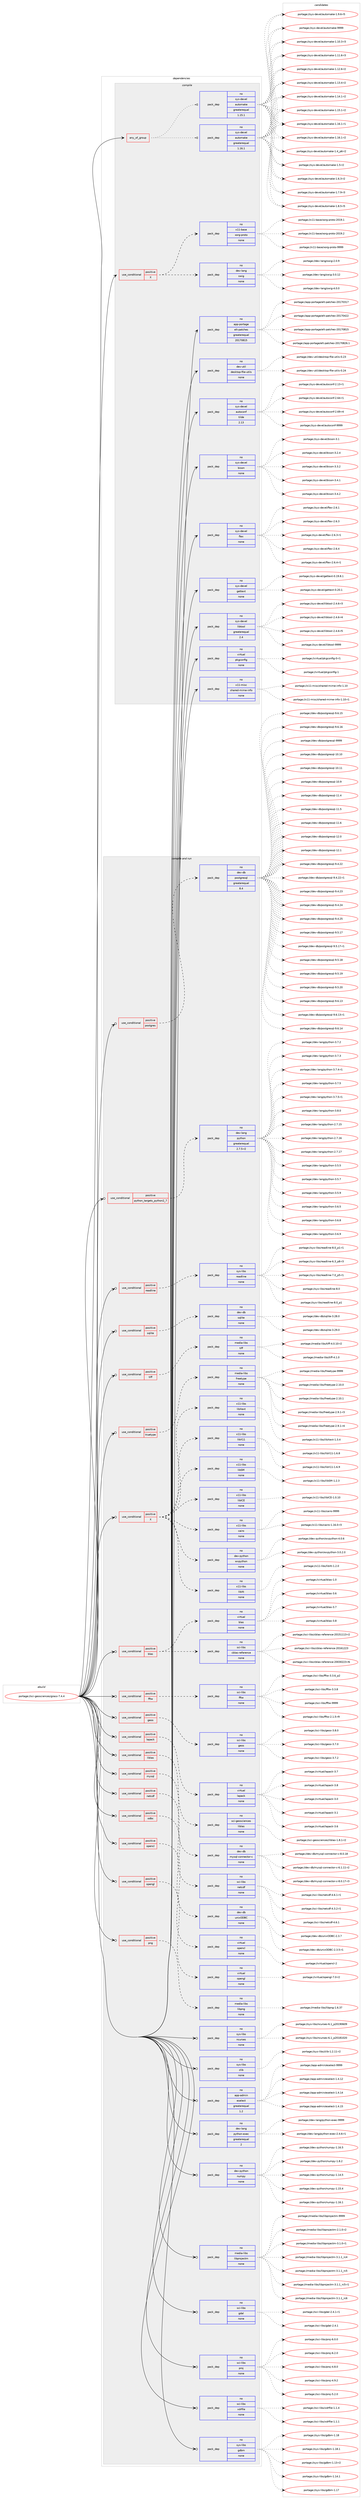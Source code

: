 digraph prolog {

# *************
# Graph options
# *************

newrank=true;
concentrate=true;
compound=true;
graph [rankdir=LR,fontname=Helvetica,fontsize=10,ranksep=1.5];#, ranksep=2.5, nodesep=0.2];
edge  [arrowhead=vee];
node  [fontname=Helvetica,fontsize=10];

# **********
# The ebuild
# **********

subgraph cluster_leftcol {
color=gray;
rank=same;
label=<<i>ebuild</i>>;
id [label="portage://sci-geosciences/grass-7.4.4", color=red, width=4, href="../sci-geosciences/grass-7.4.4.svg"];
}

# ****************
# The dependencies
# ****************

subgraph cluster_midcol {
color=gray;
label=<<i>dependencies</i>>;
subgraph cluster_compile {
fillcolor="#eeeeee";
style=filled;
label=<<i>compile</i>>;
subgraph any6374 {
dependency387439 [label=<<TABLE BORDER="0" CELLBORDER="1" CELLSPACING="0" CELLPADDING="4"><TR><TD CELLPADDING="10">any_of_group</TD></TR></TABLE>>, shape=none, color=red];subgraph pack284909 {
dependency387440 [label=<<TABLE BORDER="0" CELLBORDER="1" CELLSPACING="0" CELLPADDING="4" WIDTH="220"><TR><TD ROWSPAN="6" CELLPADDING="30">pack_dep</TD></TR><TR><TD WIDTH="110">no</TD></TR><TR><TD>sys-devel</TD></TR><TR><TD>automake</TD></TR><TR><TD>greaterequal</TD></TR><TR><TD>1.16.1</TD></TR></TABLE>>, shape=none, color=blue];
}
dependency387439:e -> dependency387440:w [weight=20,style="dotted",arrowhead="oinv"];
subgraph pack284910 {
dependency387441 [label=<<TABLE BORDER="0" CELLBORDER="1" CELLSPACING="0" CELLPADDING="4" WIDTH="220"><TR><TD ROWSPAN="6" CELLPADDING="30">pack_dep</TD></TR><TR><TD WIDTH="110">no</TD></TR><TR><TD>sys-devel</TD></TR><TR><TD>automake</TD></TR><TR><TD>greaterequal</TD></TR><TR><TD>1.15.1</TD></TR></TABLE>>, shape=none, color=blue];
}
dependency387439:e -> dependency387441:w [weight=20,style="dotted",arrowhead="oinv"];
}
id:e -> dependency387439:w [weight=20,style="solid",arrowhead="vee"];
subgraph cond95947 {
dependency387442 [label=<<TABLE BORDER="0" CELLBORDER="1" CELLSPACING="0" CELLPADDING="4"><TR><TD ROWSPAN="3" CELLPADDING="10">use_conditional</TD></TR><TR><TD>positive</TD></TR><TR><TD>X</TD></TR></TABLE>>, shape=none, color=red];
subgraph pack284911 {
dependency387443 [label=<<TABLE BORDER="0" CELLBORDER="1" CELLSPACING="0" CELLPADDING="4" WIDTH="220"><TR><TD ROWSPAN="6" CELLPADDING="30">pack_dep</TD></TR><TR><TD WIDTH="110">no</TD></TR><TR><TD>dev-lang</TD></TR><TR><TD>swig</TD></TR><TR><TD>none</TD></TR><TR><TD></TD></TR></TABLE>>, shape=none, color=blue];
}
dependency387442:e -> dependency387443:w [weight=20,style="dashed",arrowhead="vee"];
subgraph pack284912 {
dependency387444 [label=<<TABLE BORDER="0" CELLBORDER="1" CELLSPACING="0" CELLPADDING="4" WIDTH="220"><TR><TD ROWSPAN="6" CELLPADDING="30">pack_dep</TD></TR><TR><TD WIDTH="110">no</TD></TR><TR><TD>x11-base</TD></TR><TR><TD>xorg-proto</TD></TR><TR><TD>none</TD></TR><TR><TD></TD></TR></TABLE>>, shape=none, color=blue];
}
dependency387442:e -> dependency387444:w [weight=20,style="dashed",arrowhead="vee"];
}
id:e -> dependency387442:w [weight=20,style="solid",arrowhead="vee"];
subgraph pack284913 {
dependency387445 [label=<<TABLE BORDER="0" CELLBORDER="1" CELLSPACING="0" CELLPADDING="4" WIDTH="220"><TR><TD ROWSPAN="6" CELLPADDING="30">pack_dep</TD></TR><TR><TD WIDTH="110">no</TD></TR><TR><TD>app-portage</TD></TR><TR><TD>elt-patches</TD></TR><TR><TD>greaterequal</TD></TR><TR><TD>20170815</TD></TR></TABLE>>, shape=none, color=blue];
}
id:e -> dependency387445:w [weight=20,style="solid",arrowhead="vee"];
subgraph pack284914 {
dependency387446 [label=<<TABLE BORDER="0" CELLBORDER="1" CELLSPACING="0" CELLPADDING="4" WIDTH="220"><TR><TD ROWSPAN="6" CELLPADDING="30">pack_dep</TD></TR><TR><TD WIDTH="110">no</TD></TR><TR><TD>dev-util</TD></TR><TR><TD>desktop-file-utils</TD></TR><TR><TD>none</TD></TR><TR><TD></TD></TR></TABLE>>, shape=none, color=blue];
}
id:e -> dependency387446:w [weight=20,style="solid",arrowhead="vee"];
subgraph pack284915 {
dependency387447 [label=<<TABLE BORDER="0" CELLBORDER="1" CELLSPACING="0" CELLPADDING="4" WIDTH="220"><TR><TD ROWSPAN="6" CELLPADDING="30">pack_dep</TD></TR><TR><TD WIDTH="110">no</TD></TR><TR><TD>sys-devel</TD></TR><TR><TD>autoconf</TD></TR><TR><TD>tilde</TD></TR><TR><TD>2.13</TD></TR></TABLE>>, shape=none, color=blue];
}
id:e -> dependency387447:w [weight=20,style="solid",arrowhead="vee"];
subgraph pack284916 {
dependency387448 [label=<<TABLE BORDER="0" CELLBORDER="1" CELLSPACING="0" CELLPADDING="4" WIDTH="220"><TR><TD ROWSPAN="6" CELLPADDING="30">pack_dep</TD></TR><TR><TD WIDTH="110">no</TD></TR><TR><TD>sys-devel</TD></TR><TR><TD>bison</TD></TR><TR><TD>none</TD></TR><TR><TD></TD></TR></TABLE>>, shape=none, color=blue];
}
id:e -> dependency387448:w [weight=20,style="solid",arrowhead="vee"];
subgraph pack284917 {
dependency387449 [label=<<TABLE BORDER="0" CELLBORDER="1" CELLSPACING="0" CELLPADDING="4" WIDTH="220"><TR><TD ROWSPAN="6" CELLPADDING="30">pack_dep</TD></TR><TR><TD WIDTH="110">no</TD></TR><TR><TD>sys-devel</TD></TR><TR><TD>flex</TD></TR><TR><TD>none</TD></TR><TR><TD></TD></TR></TABLE>>, shape=none, color=blue];
}
id:e -> dependency387449:w [weight=20,style="solid",arrowhead="vee"];
subgraph pack284918 {
dependency387450 [label=<<TABLE BORDER="0" CELLBORDER="1" CELLSPACING="0" CELLPADDING="4" WIDTH="220"><TR><TD ROWSPAN="6" CELLPADDING="30">pack_dep</TD></TR><TR><TD WIDTH="110">no</TD></TR><TR><TD>sys-devel</TD></TR><TR><TD>gettext</TD></TR><TR><TD>none</TD></TR><TR><TD></TD></TR></TABLE>>, shape=none, color=blue];
}
id:e -> dependency387450:w [weight=20,style="solid",arrowhead="vee"];
subgraph pack284919 {
dependency387451 [label=<<TABLE BORDER="0" CELLBORDER="1" CELLSPACING="0" CELLPADDING="4" WIDTH="220"><TR><TD ROWSPAN="6" CELLPADDING="30">pack_dep</TD></TR><TR><TD WIDTH="110">no</TD></TR><TR><TD>sys-devel</TD></TR><TR><TD>libtool</TD></TR><TR><TD>greaterequal</TD></TR><TR><TD>2.4</TD></TR></TABLE>>, shape=none, color=blue];
}
id:e -> dependency387451:w [weight=20,style="solid",arrowhead="vee"];
subgraph pack284920 {
dependency387452 [label=<<TABLE BORDER="0" CELLBORDER="1" CELLSPACING="0" CELLPADDING="4" WIDTH="220"><TR><TD ROWSPAN="6" CELLPADDING="30">pack_dep</TD></TR><TR><TD WIDTH="110">no</TD></TR><TR><TD>virtual</TD></TR><TR><TD>pkgconfig</TD></TR><TR><TD>none</TD></TR><TR><TD></TD></TR></TABLE>>, shape=none, color=blue];
}
id:e -> dependency387452:w [weight=20,style="solid",arrowhead="vee"];
subgraph pack284921 {
dependency387453 [label=<<TABLE BORDER="0" CELLBORDER="1" CELLSPACING="0" CELLPADDING="4" WIDTH="220"><TR><TD ROWSPAN="6" CELLPADDING="30">pack_dep</TD></TR><TR><TD WIDTH="110">no</TD></TR><TR><TD>x11-misc</TD></TR><TR><TD>shared-mime-info</TD></TR><TR><TD>none</TD></TR><TR><TD></TD></TR></TABLE>>, shape=none, color=blue];
}
id:e -> dependency387453:w [weight=20,style="solid",arrowhead="vee"];
}
subgraph cluster_compileandrun {
fillcolor="#eeeeee";
style=filled;
label=<<i>compile and run</i>>;
subgraph cond95948 {
dependency387454 [label=<<TABLE BORDER="0" CELLBORDER="1" CELLSPACING="0" CELLPADDING="4"><TR><TD ROWSPAN="3" CELLPADDING="10">use_conditional</TD></TR><TR><TD>positive</TD></TR><TR><TD>X</TD></TR></TABLE>>, shape=none, color=red];
subgraph pack284922 {
dependency387455 [label=<<TABLE BORDER="0" CELLBORDER="1" CELLSPACING="0" CELLPADDING="4" WIDTH="220"><TR><TD ROWSPAN="6" CELLPADDING="30">pack_dep</TD></TR><TR><TD WIDTH="110">no</TD></TR><TR><TD>dev-python</TD></TR><TR><TD>wxpython</TD></TR><TR><TD>none</TD></TR><TR><TD></TD></TR></TABLE>>, shape=none, color=blue];
}
dependency387454:e -> dependency387455:w [weight=20,style="dashed",arrowhead="vee"];
subgraph pack284923 {
dependency387456 [label=<<TABLE BORDER="0" CELLBORDER="1" CELLSPACING="0" CELLPADDING="4" WIDTH="220"><TR><TD ROWSPAN="6" CELLPADDING="30">pack_dep</TD></TR><TR><TD WIDTH="110">no</TD></TR><TR><TD>x11-libs</TD></TR><TR><TD>cairo</TD></TR><TR><TD>none</TD></TR><TR><TD></TD></TR></TABLE>>, shape=none, color=blue];
}
dependency387454:e -> dependency387456:w [weight=20,style="dashed",arrowhead="vee"];
subgraph pack284924 {
dependency387457 [label=<<TABLE BORDER="0" CELLBORDER="1" CELLSPACING="0" CELLPADDING="4" WIDTH="220"><TR><TD ROWSPAN="6" CELLPADDING="30">pack_dep</TD></TR><TR><TD WIDTH="110">no</TD></TR><TR><TD>x11-libs</TD></TR><TR><TD>libICE</TD></TR><TR><TD>none</TD></TR><TR><TD></TD></TR></TABLE>>, shape=none, color=blue];
}
dependency387454:e -> dependency387457:w [weight=20,style="dashed",arrowhead="vee"];
subgraph pack284925 {
dependency387458 [label=<<TABLE BORDER="0" CELLBORDER="1" CELLSPACING="0" CELLPADDING="4" WIDTH="220"><TR><TD ROWSPAN="6" CELLPADDING="30">pack_dep</TD></TR><TR><TD WIDTH="110">no</TD></TR><TR><TD>x11-libs</TD></TR><TR><TD>libSM</TD></TR><TR><TD>none</TD></TR><TR><TD></TD></TR></TABLE>>, shape=none, color=blue];
}
dependency387454:e -> dependency387458:w [weight=20,style="dashed",arrowhead="vee"];
subgraph pack284926 {
dependency387459 [label=<<TABLE BORDER="0" CELLBORDER="1" CELLSPACING="0" CELLPADDING="4" WIDTH="220"><TR><TD ROWSPAN="6" CELLPADDING="30">pack_dep</TD></TR><TR><TD WIDTH="110">no</TD></TR><TR><TD>x11-libs</TD></TR><TR><TD>libX11</TD></TR><TR><TD>none</TD></TR><TR><TD></TD></TR></TABLE>>, shape=none, color=blue];
}
dependency387454:e -> dependency387459:w [weight=20,style="dashed",arrowhead="vee"];
subgraph pack284927 {
dependency387460 [label=<<TABLE BORDER="0" CELLBORDER="1" CELLSPACING="0" CELLPADDING="4" WIDTH="220"><TR><TD ROWSPAN="6" CELLPADDING="30">pack_dep</TD></TR><TR><TD WIDTH="110">no</TD></TR><TR><TD>x11-libs</TD></TR><TR><TD>libXext</TD></TR><TR><TD>none</TD></TR><TR><TD></TD></TR></TABLE>>, shape=none, color=blue];
}
dependency387454:e -> dependency387460:w [weight=20,style="dashed",arrowhead="vee"];
subgraph pack284928 {
dependency387461 [label=<<TABLE BORDER="0" CELLBORDER="1" CELLSPACING="0" CELLPADDING="4" WIDTH="220"><TR><TD ROWSPAN="6" CELLPADDING="30">pack_dep</TD></TR><TR><TD WIDTH="110">no</TD></TR><TR><TD>x11-libs</TD></TR><TR><TD>libXt</TD></TR><TR><TD>none</TD></TR><TR><TD></TD></TR></TABLE>>, shape=none, color=blue];
}
dependency387454:e -> dependency387461:w [weight=20,style="dashed",arrowhead="vee"];
}
id:e -> dependency387454:w [weight=20,style="solid",arrowhead="odotvee"];
subgraph cond95949 {
dependency387462 [label=<<TABLE BORDER="0" CELLBORDER="1" CELLSPACING="0" CELLPADDING="4"><TR><TD ROWSPAN="3" CELLPADDING="10">use_conditional</TD></TR><TR><TD>positive</TD></TR><TR><TD>blas</TD></TR></TABLE>>, shape=none, color=red];
subgraph pack284929 {
dependency387463 [label=<<TABLE BORDER="0" CELLBORDER="1" CELLSPACING="0" CELLPADDING="4" WIDTH="220"><TR><TD ROWSPAN="6" CELLPADDING="30">pack_dep</TD></TR><TR><TD WIDTH="110">no</TD></TR><TR><TD>sci-libs</TD></TR><TR><TD>cblas-reference</TD></TR><TR><TD>none</TD></TR><TR><TD></TD></TR></TABLE>>, shape=none, color=blue];
}
dependency387462:e -> dependency387463:w [weight=20,style="dashed",arrowhead="vee"];
subgraph pack284930 {
dependency387464 [label=<<TABLE BORDER="0" CELLBORDER="1" CELLSPACING="0" CELLPADDING="4" WIDTH="220"><TR><TD ROWSPAN="6" CELLPADDING="30">pack_dep</TD></TR><TR><TD WIDTH="110">no</TD></TR><TR><TD>virtual</TD></TR><TR><TD>blas</TD></TR><TR><TD>none</TD></TR><TR><TD></TD></TR></TABLE>>, shape=none, color=blue];
}
dependency387462:e -> dependency387464:w [weight=20,style="dashed",arrowhead="vee"];
}
id:e -> dependency387462:w [weight=20,style="solid",arrowhead="odotvee"];
subgraph cond95950 {
dependency387465 [label=<<TABLE BORDER="0" CELLBORDER="1" CELLSPACING="0" CELLPADDING="4"><TR><TD ROWSPAN="3" CELLPADDING="10">use_conditional</TD></TR><TR><TD>positive</TD></TR><TR><TD>fftw</TD></TR></TABLE>>, shape=none, color=red];
subgraph pack284931 {
dependency387466 [label=<<TABLE BORDER="0" CELLBORDER="1" CELLSPACING="0" CELLPADDING="4" WIDTH="220"><TR><TD ROWSPAN="6" CELLPADDING="30">pack_dep</TD></TR><TR><TD WIDTH="110">no</TD></TR><TR><TD>sci-libs</TD></TR><TR><TD>fftw</TD></TR><TR><TD>none</TD></TR><TR><TD></TD></TR></TABLE>>, shape=none, color=blue];
}
dependency387465:e -> dependency387466:w [weight=20,style="dashed",arrowhead="vee"];
}
id:e -> dependency387465:w [weight=20,style="solid",arrowhead="odotvee"];
subgraph cond95951 {
dependency387467 [label=<<TABLE BORDER="0" CELLBORDER="1" CELLSPACING="0" CELLPADDING="4"><TR><TD ROWSPAN="3" CELLPADDING="10">use_conditional</TD></TR><TR><TD>positive</TD></TR><TR><TD>geos</TD></TR></TABLE>>, shape=none, color=red];
subgraph pack284932 {
dependency387468 [label=<<TABLE BORDER="0" CELLBORDER="1" CELLSPACING="0" CELLPADDING="4" WIDTH="220"><TR><TD ROWSPAN="6" CELLPADDING="30">pack_dep</TD></TR><TR><TD WIDTH="110">no</TD></TR><TR><TD>sci-libs</TD></TR><TR><TD>geos</TD></TR><TR><TD>none</TD></TR><TR><TD></TD></TR></TABLE>>, shape=none, color=blue];
}
dependency387467:e -> dependency387468:w [weight=20,style="dashed",arrowhead="vee"];
}
id:e -> dependency387467:w [weight=20,style="solid",arrowhead="odotvee"];
subgraph cond95952 {
dependency387469 [label=<<TABLE BORDER="0" CELLBORDER="1" CELLSPACING="0" CELLPADDING="4"><TR><TD ROWSPAN="3" CELLPADDING="10">use_conditional</TD></TR><TR><TD>positive</TD></TR><TR><TD>lapack</TD></TR></TABLE>>, shape=none, color=red];
subgraph pack284933 {
dependency387470 [label=<<TABLE BORDER="0" CELLBORDER="1" CELLSPACING="0" CELLPADDING="4" WIDTH="220"><TR><TD ROWSPAN="6" CELLPADDING="30">pack_dep</TD></TR><TR><TD WIDTH="110">no</TD></TR><TR><TD>virtual</TD></TR><TR><TD>lapack</TD></TR><TR><TD>none</TD></TR><TR><TD></TD></TR></TABLE>>, shape=none, color=blue];
}
dependency387469:e -> dependency387470:w [weight=20,style="dashed",arrowhead="vee"];
}
id:e -> dependency387469:w [weight=20,style="solid",arrowhead="odotvee"];
subgraph cond95953 {
dependency387471 [label=<<TABLE BORDER="0" CELLBORDER="1" CELLSPACING="0" CELLPADDING="4"><TR><TD ROWSPAN="3" CELLPADDING="10">use_conditional</TD></TR><TR><TD>positive</TD></TR><TR><TD>liblas</TD></TR></TABLE>>, shape=none, color=red];
subgraph pack284934 {
dependency387472 [label=<<TABLE BORDER="0" CELLBORDER="1" CELLSPACING="0" CELLPADDING="4" WIDTH="220"><TR><TD ROWSPAN="6" CELLPADDING="30">pack_dep</TD></TR><TR><TD WIDTH="110">no</TD></TR><TR><TD>sci-geosciences</TD></TR><TR><TD>liblas</TD></TR><TR><TD>none</TD></TR><TR><TD></TD></TR></TABLE>>, shape=none, color=blue];
}
dependency387471:e -> dependency387472:w [weight=20,style="dashed",arrowhead="vee"];
}
id:e -> dependency387471:w [weight=20,style="solid",arrowhead="odotvee"];
subgraph cond95954 {
dependency387473 [label=<<TABLE BORDER="0" CELLBORDER="1" CELLSPACING="0" CELLPADDING="4"><TR><TD ROWSPAN="3" CELLPADDING="10">use_conditional</TD></TR><TR><TD>positive</TD></TR><TR><TD>mysql</TD></TR></TABLE>>, shape=none, color=red];
subgraph pack284935 {
dependency387474 [label=<<TABLE BORDER="0" CELLBORDER="1" CELLSPACING="0" CELLPADDING="4" WIDTH="220"><TR><TD ROWSPAN="6" CELLPADDING="30">pack_dep</TD></TR><TR><TD WIDTH="110">no</TD></TR><TR><TD>dev-db</TD></TR><TR><TD>mysql-connector-c</TD></TR><TR><TD>none</TD></TR><TR><TD></TD></TR></TABLE>>, shape=none, color=blue];
}
dependency387473:e -> dependency387474:w [weight=20,style="dashed",arrowhead="vee"];
}
id:e -> dependency387473:w [weight=20,style="solid",arrowhead="odotvee"];
subgraph cond95955 {
dependency387475 [label=<<TABLE BORDER="0" CELLBORDER="1" CELLSPACING="0" CELLPADDING="4"><TR><TD ROWSPAN="3" CELLPADDING="10">use_conditional</TD></TR><TR><TD>positive</TD></TR><TR><TD>netcdf</TD></TR></TABLE>>, shape=none, color=red];
subgraph pack284936 {
dependency387476 [label=<<TABLE BORDER="0" CELLBORDER="1" CELLSPACING="0" CELLPADDING="4" WIDTH="220"><TR><TD ROWSPAN="6" CELLPADDING="30">pack_dep</TD></TR><TR><TD WIDTH="110">no</TD></TR><TR><TD>sci-libs</TD></TR><TR><TD>netcdf</TD></TR><TR><TD>none</TD></TR><TR><TD></TD></TR></TABLE>>, shape=none, color=blue];
}
dependency387475:e -> dependency387476:w [weight=20,style="dashed",arrowhead="vee"];
}
id:e -> dependency387475:w [weight=20,style="solid",arrowhead="odotvee"];
subgraph cond95956 {
dependency387477 [label=<<TABLE BORDER="0" CELLBORDER="1" CELLSPACING="0" CELLPADDING="4"><TR><TD ROWSPAN="3" CELLPADDING="10">use_conditional</TD></TR><TR><TD>positive</TD></TR><TR><TD>odbc</TD></TR></TABLE>>, shape=none, color=red];
subgraph pack284937 {
dependency387478 [label=<<TABLE BORDER="0" CELLBORDER="1" CELLSPACING="0" CELLPADDING="4" WIDTH="220"><TR><TD ROWSPAN="6" CELLPADDING="30">pack_dep</TD></TR><TR><TD WIDTH="110">no</TD></TR><TR><TD>dev-db</TD></TR><TR><TD>unixODBC</TD></TR><TR><TD>none</TD></TR><TR><TD></TD></TR></TABLE>>, shape=none, color=blue];
}
dependency387477:e -> dependency387478:w [weight=20,style="dashed",arrowhead="vee"];
}
id:e -> dependency387477:w [weight=20,style="solid",arrowhead="odotvee"];
subgraph cond95957 {
dependency387479 [label=<<TABLE BORDER="0" CELLBORDER="1" CELLSPACING="0" CELLPADDING="4"><TR><TD ROWSPAN="3" CELLPADDING="10">use_conditional</TD></TR><TR><TD>positive</TD></TR><TR><TD>opencl</TD></TR></TABLE>>, shape=none, color=red];
subgraph pack284938 {
dependency387480 [label=<<TABLE BORDER="0" CELLBORDER="1" CELLSPACING="0" CELLPADDING="4" WIDTH="220"><TR><TD ROWSPAN="6" CELLPADDING="30">pack_dep</TD></TR><TR><TD WIDTH="110">no</TD></TR><TR><TD>virtual</TD></TR><TR><TD>opencl</TD></TR><TR><TD>none</TD></TR><TR><TD></TD></TR></TABLE>>, shape=none, color=blue];
}
dependency387479:e -> dependency387480:w [weight=20,style="dashed",arrowhead="vee"];
}
id:e -> dependency387479:w [weight=20,style="solid",arrowhead="odotvee"];
subgraph cond95958 {
dependency387481 [label=<<TABLE BORDER="0" CELLBORDER="1" CELLSPACING="0" CELLPADDING="4"><TR><TD ROWSPAN="3" CELLPADDING="10">use_conditional</TD></TR><TR><TD>positive</TD></TR><TR><TD>opengl</TD></TR></TABLE>>, shape=none, color=red];
subgraph pack284939 {
dependency387482 [label=<<TABLE BORDER="0" CELLBORDER="1" CELLSPACING="0" CELLPADDING="4" WIDTH="220"><TR><TD ROWSPAN="6" CELLPADDING="30">pack_dep</TD></TR><TR><TD WIDTH="110">no</TD></TR><TR><TD>virtual</TD></TR><TR><TD>opengl</TD></TR><TR><TD>none</TD></TR><TR><TD></TD></TR></TABLE>>, shape=none, color=blue];
}
dependency387481:e -> dependency387482:w [weight=20,style="dashed",arrowhead="vee"];
}
id:e -> dependency387481:w [weight=20,style="solid",arrowhead="odotvee"];
subgraph cond95959 {
dependency387483 [label=<<TABLE BORDER="0" CELLBORDER="1" CELLSPACING="0" CELLPADDING="4"><TR><TD ROWSPAN="3" CELLPADDING="10">use_conditional</TD></TR><TR><TD>positive</TD></TR><TR><TD>png</TD></TR></TABLE>>, shape=none, color=red];
subgraph pack284940 {
dependency387484 [label=<<TABLE BORDER="0" CELLBORDER="1" CELLSPACING="0" CELLPADDING="4" WIDTH="220"><TR><TD ROWSPAN="6" CELLPADDING="30">pack_dep</TD></TR><TR><TD WIDTH="110">no</TD></TR><TR><TD>media-libs</TD></TR><TR><TD>libpng</TD></TR><TR><TD>none</TD></TR><TR><TD></TD></TR></TABLE>>, shape=none, color=blue];
}
dependency387483:e -> dependency387484:w [weight=20,style="dashed",arrowhead="vee"];
}
id:e -> dependency387483:w [weight=20,style="solid",arrowhead="odotvee"];
subgraph cond95960 {
dependency387485 [label=<<TABLE BORDER="0" CELLBORDER="1" CELLSPACING="0" CELLPADDING="4"><TR><TD ROWSPAN="3" CELLPADDING="10">use_conditional</TD></TR><TR><TD>positive</TD></TR><TR><TD>postgres</TD></TR></TABLE>>, shape=none, color=red];
subgraph pack284941 {
dependency387486 [label=<<TABLE BORDER="0" CELLBORDER="1" CELLSPACING="0" CELLPADDING="4" WIDTH="220"><TR><TD ROWSPAN="6" CELLPADDING="30">pack_dep</TD></TR><TR><TD WIDTH="110">no</TD></TR><TR><TD>dev-db</TD></TR><TR><TD>postgresql</TD></TR><TR><TD>greaterequal</TD></TR><TR><TD>8.4</TD></TR></TABLE>>, shape=none, color=blue];
}
dependency387485:e -> dependency387486:w [weight=20,style="dashed",arrowhead="vee"];
}
id:e -> dependency387485:w [weight=20,style="solid",arrowhead="odotvee"];
subgraph cond95961 {
dependency387487 [label=<<TABLE BORDER="0" CELLBORDER="1" CELLSPACING="0" CELLPADDING="4"><TR><TD ROWSPAN="3" CELLPADDING="10">use_conditional</TD></TR><TR><TD>positive</TD></TR><TR><TD>python_targets_python2_7</TD></TR></TABLE>>, shape=none, color=red];
subgraph pack284942 {
dependency387488 [label=<<TABLE BORDER="0" CELLBORDER="1" CELLSPACING="0" CELLPADDING="4" WIDTH="220"><TR><TD ROWSPAN="6" CELLPADDING="30">pack_dep</TD></TR><TR><TD WIDTH="110">no</TD></TR><TR><TD>dev-lang</TD></TR><TR><TD>python</TD></TR><TR><TD>greaterequal</TD></TR><TR><TD>2.7.5-r2</TD></TR></TABLE>>, shape=none, color=blue];
}
dependency387487:e -> dependency387488:w [weight=20,style="dashed",arrowhead="vee"];
}
id:e -> dependency387487:w [weight=20,style="solid",arrowhead="odotvee"];
subgraph cond95962 {
dependency387489 [label=<<TABLE BORDER="0" CELLBORDER="1" CELLSPACING="0" CELLPADDING="4"><TR><TD ROWSPAN="3" CELLPADDING="10">use_conditional</TD></TR><TR><TD>positive</TD></TR><TR><TD>readline</TD></TR></TABLE>>, shape=none, color=red];
subgraph pack284943 {
dependency387490 [label=<<TABLE BORDER="0" CELLBORDER="1" CELLSPACING="0" CELLPADDING="4" WIDTH="220"><TR><TD ROWSPAN="6" CELLPADDING="30">pack_dep</TD></TR><TR><TD WIDTH="110">no</TD></TR><TR><TD>sys-libs</TD></TR><TR><TD>readline</TD></TR><TR><TD>none</TD></TR><TR><TD></TD></TR></TABLE>>, shape=none, color=blue];
}
dependency387489:e -> dependency387490:w [weight=20,style="dashed",arrowhead="vee"];
}
id:e -> dependency387489:w [weight=20,style="solid",arrowhead="odotvee"];
subgraph cond95963 {
dependency387491 [label=<<TABLE BORDER="0" CELLBORDER="1" CELLSPACING="0" CELLPADDING="4"><TR><TD ROWSPAN="3" CELLPADDING="10">use_conditional</TD></TR><TR><TD>positive</TD></TR><TR><TD>sqlite</TD></TR></TABLE>>, shape=none, color=red];
subgraph pack284944 {
dependency387492 [label=<<TABLE BORDER="0" CELLBORDER="1" CELLSPACING="0" CELLPADDING="4" WIDTH="220"><TR><TD ROWSPAN="6" CELLPADDING="30">pack_dep</TD></TR><TR><TD WIDTH="110">no</TD></TR><TR><TD>dev-db</TD></TR><TR><TD>sqlite</TD></TR><TR><TD>none</TD></TR><TR><TD></TD></TR></TABLE>>, shape=none, color=blue];
}
dependency387491:e -> dependency387492:w [weight=20,style="dashed",arrowhead="vee"];
}
id:e -> dependency387491:w [weight=20,style="solid",arrowhead="odotvee"];
subgraph cond95964 {
dependency387493 [label=<<TABLE BORDER="0" CELLBORDER="1" CELLSPACING="0" CELLPADDING="4"><TR><TD ROWSPAN="3" CELLPADDING="10">use_conditional</TD></TR><TR><TD>positive</TD></TR><TR><TD>tiff</TD></TR></TABLE>>, shape=none, color=red];
subgraph pack284945 {
dependency387494 [label=<<TABLE BORDER="0" CELLBORDER="1" CELLSPACING="0" CELLPADDING="4" WIDTH="220"><TR><TD ROWSPAN="6" CELLPADDING="30">pack_dep</TD></TR><TR><TD WIDTH="110">no</TD></TR><TR><TD>media-libs</TD></TR><TR><TD>tiff</TD></TR><TR><TD>none</TD></TR><TR><TD></TD></TR></TABLE>>, shape=none, color=blue];
}
dependency387493:e -> dependency387494:w [weight=20,style="dashed",arrowhead="vee"];
}
id:e -> dependency387493:w [weight=20,style="solid",arrowhead="odotvee"];
subgraph cond95965 {
dependency387495 [label=<<TABLE BORDER="0" CELLBORDER="1" CELLSPACING="0" CELLPADDING="4"><TR><TD ROWSPAN="3" CELLPADDING="10">use_conditional</TD></TR><TR><TD>positive</TD></TR><TR><TD>truetype</TD></TR></TABLE>>, shape=none, color=red];
subgraph pack284946 {
dependency387496 [label=<<TABLE BORDER="0" CELLBORDER="1" CELLSPACING="0" CELLPADDING="4" WIDTH="220"><TR><TD ROWSPAN="6" CELLPADDING="30">pack_dep</TD></TR><TR><TD WIDTH="110">no</TD></TR><TR><TD>media-libs</TD></TR><TR><TD>freetype</TD></TR><TR><TD>none</TD></TR><TR><TD></TD></TR></TABLE>>, shape=none, color=blue];
}
dependency387495:e -> dependency387496:w [weight=20,style="dashed",arrowhead="vee"];
}
id:e -> dependency387495:w [weight=20,style="solid",arrowhead="odotvee"];
subgraph pack284947 {
dependency387497 [label=<<TABLE BORDER="0" CELLBORDER="1" CELLSPACING="0" CELLPADDING="4" WIDTH="220"><TR><TD ROWSPAN="6" CELLPADDING="30">pack_dep</TD></TR><TR><TD WIDTH="110">no</TD></TR><TR><TD>app-admin</TD></TR><TR><TD>eselect</TD></TR><TR><TD>greaterequal</TD></TR><TR><TD>1.2</TD></TR></TABLE>>, shape=none, color=blue];
}
id:e -> dependency387497:w [weight=20,style="solid",arrowhead="odotvee"];
subgraph pack284948 {
dependency387498 [label=<<TABLE BORDER="0" CELLBORDER="1" CELLSPACING="0" CELLPADDING="4" WIDTH="220"><TR><TD ROWSPAN="6" CELLPADDING="30">pack_dep</TD></TR><TR><TD WIDTH="110">no</TD></TR><TR><TD>dev-lang</TD></TR><TR><TD>python-exec</TD></TR><TR><TD>greaterequal</TD></TR><TR><TD>2</TD></TR></TABLE>>, shape=none, color=blue];
}
id:e -> dependency387498:w [weight=20,style="solid",arrowhead="odotvee"];
subgraph pack284949 {
dependency387499 [label=<<TABLE BORDER="0" CELLBORDER="1" CELLSPACING="0" CELLPADDING="4" WIDTH="220"><TR><TD ROWSPAN="6" CELLPADDING="30">pack_dep</TD></TR><TR><TD WIDTH="110">no</TD></TR><TR><TD>dev-python</TD></TR><TR><TD>numpy</TD></TR><TR><TD>none</TD></TR><TR><TD></TD></TR></TABLE>>, shape=none, color=blue];
}
id:e -> dependency387499:w [weight=20,style="solid",arrowhead="odotvee"];
subgraph pack284950 {
dependency387500 [label=<<TABLE BORDER="0" CELLBORDER="1" CELLSPACING="0" CELLPADDING="4" WIDTH="220"><TR><TD ROWSPAN="6" CELLPADDING="30">pack_dep</TD></TR><TR><TD WIDTH="110">no</TD></TR><TR><TD>media-libs</TD></TR><TR><TD>libprojectm</TD></TR><TR><TD>none</TD></TR><TR><TD></TD></TR></TABLE>>, shape=none, color=blue];
}
id:e -> dependency387500:w [weight=20,style="solid",arrowhead="odotvee"];
subgraph pack284951 {
dependency387501 [label=<<TABLE BORDER="0" CELLBORDER="1" CELLSPACING="0" CELLPADDING="4" WIDTH="220"><TR><TD ROWSPAN="6" CELLPADDING="30">pack_dep</TD></TR><TR><TD WIDTH="110">no</TD></TR><TR><TD>sci-libs</TD></TR><TR><TD>gdal</TD></TR><TR><TD>none</TD></TR><TR><TD></TD></TR></TABLE>>, shape=none, color=blue];
}
id:e -> dependency387501:w [weight=20,style="solid",arrowhead="odotvee"];
subgraph pack284952 {
dependency387502 [label=<<TABLE BORDER="0" CELLBORDER="1" CELLSPACING="0" CELLPADDING="4" WIDTH="220"><TR><TD ROWSPAN="6" CELLPADDING="30">pack_dep</TD></TR><TR><TD WIDTH="110">no</TD></TR><TR><TD>sci-libs</TD></TR><TR><TD>proj</TD></TR><TR><TD>none</TD></TR><TR><TD></TD></TR></TABLE>>, shape=none, color=blue];
}
id:e -> dependency387502:w [weight=20,style="solid",arrowhead="odotvee"];
subgraph pack284953 {
dependency387503 [label=<<TABLE BORDER="0" CELLBORDER="1" CELLSPACING="0" CELLPADDING="4" WIDTH="220"><TR><TD ROWSPAN="6" CELLPADDING="30">pack_dep</TD></TR><TR><TD WIDTH="110">no</TD></TR><TR><TD>sci-libs</TD></TR><TR><TD>xdrfile</TD></TR><TR><TD>none</TD></TR><TR><TD></TD></TR></TABLE>>, shape=none, color=blue];
}
id:e -> dependency387503:w [weight=20,style="solid",arrowhead="odotvee"];
subgraph pack284954 {
dependency387504 [label=<<TABLE BORDER="0" CELLBORDER="1" CELLSPACING="0" CELLPADDING="4" WIDTH="220"><TR><TD ROWSPAN="6" CELLPADDING="30">pack_dep</TD></TR><TR><TD WIDTH="110">no</TD></TR><TR><TD>sys-libs</TD></TR><TR><TD>gdbm</TD></TR><TR><TD>none</TD></TR><TR><TD></TD></TR></TABLE>>, shape=none, color=blue];
}
id:e -> dependency387504:w [weight=20,style="solid",arrowhead="odotvee"];
subgraph pack284955 {
dependency387505 [label=<<TABLE BORDER="0" CELLBORDER="1" CELLSPACING="0" CELLPADDING="4" WIDTH="220"><TR><TD ROWSPAN="6" CELLPADDING="30">pack_dep</TD></TR><TR><TD WIDTH="110">no</TD></TR><TR><TD>sys-libs</TD></TR><TR><TD>ncurses</TD></TR><TR><TD>none</TD></TR><TR><TD></TD></TR></TABLE>>, shape=none, color=blue];
}
id:e -> dependency387505:w [weight=20,style="solid",arrowhead="odotvee"];
subgraph pack284956 {
dependency387506 [label=<<TABLE BORDER="0" CELLBORDER="1" CELLSPACING="0" CELLPADDING="4" WIDTH="220"><TR><TD ROWSPAN="6" CELLPADDING="30">pack_dep</TD></TR><TR><TD WIDTH="110">no</TD></TR><TR><TD>sys-libs</TD></TR><TR><TD>zlib</TD></TR><TR><TD>none</TD></TR><TR><TD></TD></TR></TABLE>>, shape=none, color=blue];
}
id:e -> dependency387506:w [weight=20,style="solid",arrowhead="odotvee"];
}
subgraph cluster_run {
fillcolor="#eeeeee";
style=filled;
label=<<i>run</i>>;
}
}

# **************
# The candidates
# **************

subgraph cluster_choices {
rank=same;
color=gray;
label=<<i>candidates</i>>;

subgraph choice284909 {
color=black;
nodesep=1;
choiceportage11512111545100101118101108479711711611110997107101454946494846514511451 [label="portage://sys-devel/automake-1.10.3-r3", color=red, width=4,href="../sys-devel/automake-1.10.3-r3.svg"];
choiceportage11512111545100101118101108479711711611110997107101454946494946544511451 [label="portage://sys-devel/automake-1.11.6-r3", color=red, width=4,href="../sys-devel/automake-1.11.6-r3.svg"];
choiceportage11512111545100101118101108479711711611110997107101454946495046544511450 [label="portage://sys-devel/automake-1.12.6-r2", color=red, width=4,href="../sys-devel/automake-1.12.6-r2.svg"];
choiceportage11512111545100101118101108479711711611110997107101454946495146524511450 [label="portage://sys-devel/automake-1.13.4-r2", color=red, width=4,href="../sys-devel/automake-1.13.4-r2.svg"];
choiceportage11512111545100101118101108479711711611110997107101454946495246494511450 [label="portage://sys-devel/automake-1.14.1-r2", color=red, width=4,href="../sys-devel/automake-1.14.1-r2.svg"];
choiceportage11512111545100101118101108479711711611110997107101454946495346494511450 [label="portage://sys-devel/automake-1.15.1-r2", color=red, width=4,href="../sys-devel/automake-1.15.1-r2.svg"];
choiceportage11512111545100101118101108479711711611110997107101454946495446494511449 [label="portage://sys-devel/automake-1.16.1-r1", color=red, width=4,href="../sys-devel/automake-1.16.1-r1.svg"];
choiceportage11512111545100101118101108479711711611110997107101454946495446494511450 [label="portage://sys-devel/automake-1.16.1-r2", color=red, width=4,href="../sys-devel/automake-1.16.1-r2.svg"];
choiceportage115121115451001011181011084797117116111109971071014549465295112544511450 [label="portage://sys-devel/automake-1.4_p6-r2", color=red, width=4,href="../sys-devel/automake-1.4_p6-r2.svg"];
choiceportage11512111545100101118101108479711711611110997107101454946534511450 [label="portage://sys-devel/automake-1.5-r2", color=red, width=4,href="../sys-devel/automake-1.5-r2.svg"];
choiceportage115121115451001011181011084797117116111109971071014549465446514511450 [label="portage://sys-devel/automake-1.6.3-r2", color=red, width=4,href="../sys-devel/automake-1.6.3-r2.svg"];
choiceportage115121115451001011181011084797117116111109971071014549465546574511451 [label="portage://sys-devel/automake-1.7.9-r3", color=red, width=4,href="../sys-devel/automake-1.7.9-r3.svg"];
choiceportage115121115451001011181011084797117116111109971071014549465646534511453 [label="portage://sys-devel/automake-1.8.5-r5", color=red, width=4,href="../sys-devel/automake-1.8.5-r5.svg"];
choiceportage115121115451001011181011084797117116111109971071014549465746544511453 [label="portage://sys-devel/automake-1.9.6-r5", color=red, width=4,href="../sys-devel/automake-1.9.6-r5.svg"];
choiceportage115121115451001011181011084797117116111109971071014557575757 [label="portage://sys-devel/automake-9999", color=red, width=4,href="../sys-devel/automake-9999.svg"];
dependency387440:e -> choiceportage11512111545100101118101108479711711611110997107101454946494846514511451:w [style=dotted,weight="100"];
dependency387440:e -> choiceportage11512111545100101118101108479711711611110997107101454946494946544511451:w [style=dotted,weight="100"];
dependency387440:e -> choiceportage11512111545100101118101108479711711611110997107101454946495046544511450:w [style=dotted,weight="100"];
dependency387440:e -> choiceportage11512111545100101118101108479711711611110997107101454946495146524511450:w [style=dotted,weight="100"];
dependency387440:e -> choiceportage11512111545100101118101108479711711611110997107101454946495246494511450:w [style=dotted,weight="100"];
dependency387440:e -> choiceportage11512111545100101118101108479711711611110997107101454946495346494511450:w [style=dotted,weight="100"];
dependency387440:e -> choiceportage11512111545100101118101108479711711611110997107101454946495446494511449:w [style=dotted,weight="100"];
dependency387440:e -> choiceportage11512111545100101118101108479711711611110997107101454946495446494511450:w [style=dotted,weight="100"];
dependency387440:e -> choiceportage115121115451001011181011084797117116111109971071014549465295112544511450:w [style=dotted,weight="100"];
dependency387440:e -> choiceportage11512111545100101118101108479711711611110997107101454946534511450:w [style=dotted,weight="100"];
dependency387440:e -> choiceportage115121115451001011181011084797117116111109971071014549465446514511450:w [style=dotted,weight="100"];
dependency387440:e -> choiceportage115121115451001011181011084797117116111109971071014549465546574511451:w [style=dotted,weight="100"];
dependency387440:e -> choiceportage115121115451001011181011084797117116111109971071014549465646534511453:w [style=dotted,weight="100"];
dependency387440:e -> choiceportage115121115451001011181011084797117116111109971071014549465746544511453:w [style=dotted,weight="100"];
dependency387440:e -> choiceportage115121115451001011181011084797117116111109971071014557575757:w [style=dotted,weight="100"];
}
subgraph choice284910 {
color=black;
nodesep=1;
choiceportage11512111545100101118101108479711711611110997107101454946494846514511451 [label="portage://sys-devel/automake-1.10.3-r3", color=red, width=4,href="../sys-devel/automake-1.10.3-r3.svg"];
choiceportage11512111545100101118101108479711711611110997107101454946494946544511451 [label="portage://sys-devel/automake-1.11.6-r3", color=red, width=4,href="../sys-devel/automake-1.11.6-r3.svg"];
choiceportage11512111545100101118101108479711711611110997107101454946495046544511450 [label="portage://sys-devel/automake-1.12.6-r2", color=red, width=4,href="../sys-devel/automake-1.12.6-r2.svg"];
choiceportage11512111545100101118101108479711711611110997107101454946495146524511450 [label="portage://sys-devel/automake-1.13.4-r2", color=red, width=4,href="../sys-devel/automake-1.13.4-r2.svg"];
choiceportage11512111545100101118101108479711711611110997107101454946495246494511450 [label="portage://sys-devel/automake-1.14.1-r2", color=red, width=4,href="../sys-devel/automake-1.14.1-r2.svg"];
choiceportage11512111545100101118101108479711711611110997107101454946495346494511450 [label="portage://sys-devel/automake-1.15.1-r2", color=red, width=4,href="../sys-devel/automake-1.15.1-r2.svg"];
choiceportage11512111545100101118101108479711711611110997107101454946495446494511449 [label="portage://sys-devel/automake-1.16.1-r1", color=red, width=4,href="../sys-devel/automake-1.16.1-r1.svg"];
choiceportage11512111545100101118101108479711711611110997107101454946495446494511450 [label="portage://sys-devel/automake-1.16.1-r2", color=red, width=4,href="../sys-devel/automake-1.16.1-r2.svg"];
choiceportage115121115451001011181011084797117116111109971071014549465295112544511450 [label="portage://sys-devel/automake-1.4_p6-r2", color=red, width=4,href="../sys-devel/automake-1.4_p6-r2.svg"];
choiceportage11512111545100101118101108479711711611110997107101454946534511450 [label="portage://sys-devel/automake-1.5-r2", color=red, width=4,href="../sys-devel/automake-1.5-r2.svg"];
choiceportage115121115451001011181011084797117116111109971071014549465446514511450 [label="portage://sys-devel/automake-1.6.3-r2", color=red, width=4,href="../sys-devel/automake-1.6.3-r2.svg"];
choiceportage115121115451001011181011084797117116111109971071014549465546574511451 [label="portage://sys-devel/automake-1.7.9-r3", color=red, width=4,href="../sys-devel/automake-1.7.9-r3.svg"];
choiceportage115121115451001011181011084797117116111109971071014549465646534511453 [label="portage://sys-devel/automake-1.8.5-r5", color=red, width=4,href="../sys-devel/automake-1.8.5-r5.svg"];
choiceportage115121115451001011181011084797117116111109971071014549465746544511453 [label="portage://sys-devel/automake-1.9.6-r5", color=red, width=4,href="../sys-devel/automake-1.9.6-r5.svg"];
choiceportage115121115451001011181011084797117116111109971071014557575757 [label="portage://sys-devel/automake-9999", color=red, width=4,href="../sys-devel/automake-9999.svg"];
dependency387441:e -> choiceportage11512111545100101118101108479711711611110997107101454946494846514511451:w [style=dotted,weight="100"];
dependency387441:e -> choiceportage11512111545100101118101108479711711611110997107101454946494946544511451:w [style=dotted,weight="100"];
dependency387441:e -> choiceportage11512111545100101118101108479711711611110997107101454946495046544511450:w [style=dotted,weight="100"];
dependency387441:e -> choiceportage11512111545100101118101108479711711611110997107101454946495146524511450:w [style=dotted,weight="100"];
dependency387441:e -> choiceportage11512111545100101118101108479711711611110997107101454946495246494511450:w [style=dotted,weight="100"];
dependency387441:e -> choiceportage11512111545100101118101108479711711611110997107101454946495346494511450:w [style=dotted,weight="100"];
dependency387441:e -> choiceportage11512111545100101118101108479711711611110997107101454946495446494511449:w [style=dotted,weight="100"];
dependency387441:e -> choiceportage11512111545100101118101108479711711611110997107101454946495446494511450:w [style=dotted,weight="100"];
dependency387441:e -> choiceportage115121115451001011181011084797117116111109971071014549465295112544511450:w [style=dotted,weight="100"];
dependency387441:e -> choiceportage11512111545100101118101108479711711611110997107101454946534511450:w [style=dotted,weight="100"];
dependency387441:e -> choiceportage115121115451001011181011084797117116111109971071014549465446514511450:w [style=dotted,weight="100"];
dependency387441:e -> choiceportage115121115451001011181011084797117116111109971071014549465546574511451:w [style=dotted,weight="100"];
dependency387441:e -> choiceportage115121115451001011181011084797117116111109971071014549465646534511453:w [style=dotted,weight="100"];
dependency387441:e -> choiceportage115121115451001011181011084797117116111109971071014549465746544511453:w [style=dotted,weight="100"];
dependency387441:e -> choiceportage115121115451001011181011084797117116111109971071014557575757:w [style=dotted,weight="100"];
}
subgraph choice284911 {
color=black;
nodesep=1;
choiceportage100101118451089711010347115119105103455046484657 [label="portage://dev-lang/swig-2.0.9", color=red, width=4,href="../dev-lang/swig-2.0.9.svg"];
choiceportage10010111845108971101034711511910510345514648464950 [label="portage://dev-lang/swig-3.0.12", color=red, width=4,href="../dev-lang/swig-3.0.12.svg"];
choiceportage100101118451089711010347115119105103455246484648 [label="portage://dev-lang/swig-4.0.0", color=red, width=4,href="../dev-lang/swig-4.0.0.svg"];
dependency387443:e -> choiceportage100101118451089711010347115119105103455046484657:w [style=dotted,weight="100"];
dependency387443:e -> choiceportage10010111845108971101034711511910510345514648464950:w [style=dotted,weight="100"];
dependency387443:e -> choiceportage100101118451089711010347115119105103455246484648:w [style=dotted,weight="100"];
}
subgraph choice284912 {
color=black;
nodesep=1;
choiceportage1204949459897115101471201111141034511211411111611145504849574649 [label="portage://x11-base/xorg-proto-2019.1", color=red, width=4,href="../x11-base/xorg-proto-2019.1.svg"];
choiceportage1204949459897115101471201111141034511211411111611145504849574650 [label="portage://x11-base/xorg-proto-2019.2", color=red, width=4,href="../x11-base/xorg-proto-2019.2.svg"];
choiceportage120494945989711510147120111114103451121141111161114557575757 [label="portage://x11-base/xorg-proto-9999", color=red, width=4,href="../x11-base/xorg-proto-9999.svg"];
dependency387444:e -> choiceportage1204949459897115101471201111141034511211411111611145504849574649:w [style=dotted,weight="100"];
dependency387444:e -> choiceportage1204949459897115101471201111141034511211411111611145504849574650:w [style=dotted,weight="100"];
dependency387444:e -> choiceportage120494945989711510147120111114103451121141111161114557575757:w [style=dotted,weight="100"];
}
subgraph choice284913 {
color=black;
nodesep=1;
choiceportage97112112451121111141169710310147101108116451129711699104101115455048495548514955 [label="portage://app-portage/elt-patches-20170317", color=red, width=4,href="../app-portage/elt-patches-20170317.svg"];
choiceportage97112112451121111141169710310147101108116451129711699104101115455048495548525050 [label="portage://app-portage/elt-patches-20170422", color=red, width=4,href="../app-portage/elt-patches-20170422.svg"];
choiceportage97112112451121111141169710310147101108116451129711699104101115455048495548564953 [label="portage://app-portage/elt-patches-20170815", color=red, width=4,href="../app-portage/elt-patches-20170815.svg"];
choiceportage971121124511211111411697103101471011081164511297116991041011154550484955485650544649 [label="portage://app-portage/elt-patches-20170826.1", color=red, width=4,href="../app-portage/elt-patches-20170826.1.svg"];
dependency387445:e -> choiceportage97112112451121111141169710310147101108116451129711699104101115455048495548514955:w [style=dotted,weight="100"];
dependency387445:e -> choiceportage97112112451121111141169710310147101108116451129711699104101115455048495548525050:w [style=dotted,weight="100"];
dependency387445:e -> choiceportage97112112451121111141169710310147101108116451129711699104101115455048495548564953:w [style=dotted,weight="100"];
dependency387445:e -> choiceportage971121124511211111411697103101471011081164511297116991041011154550484955485650544649:w [style=dotted,weight="100"];
}
subgraph choice284914 {
color=black;
nodesep=1;
choiceportage100101118451171161051084710010111510711611111245102105108101451171161051081154548465051 [label="portage://dev-util/desktop-file-utils-0.23", color=red, width=4,href="../dev-util/desktop-file-utils-0.23.svg"];
choiceportage100101118451171161051084710010111510711611111245102105108101451171161051081154548465052 [label="portage://dev-util/desktop-file-utils-0.24", color=red, width=4,href="../dev-util/desktop-file-utils-0.24.svg"];
dependency387446:e -> choiceportage100101118451171161051084710010111510711611111245102105108101451171161051081154548465051:w [style=dotted,weight="100"];
dependency387446:e -> choiceportage100101118451171161051084710010111510711611111245102105108101451171161051081154548465052:w [style=dotted,weight="100"];
}
subgraph choice284915 {
color=black;
nodesep=1;
choiceportage1151211154510010111810110847971171161119911111010245504649514511449 [label="portage://sys-devel/autoconf-2.13-r1", color=red, width=4,href="../sys-devel/autoconf-2.13-r1.svg"];
choiceportage1151211154510010111810110847971171161119911111010245504654524511449 [label="portage://sys-devel/autoconf-2.64-r1", color=red, width=4,href="../sys-devel/autoconf-2.64-r1.svg"];
choiceportage1151211154510010111810110847971171161119911111010245504654574511452 [label="portage://sys-devel/autoconf-2.69-r4", color=red, width=4,href="../sys-devel/autoconf-2.69-r4.svg"];
choiceportage115121115451001011181011084797117116111991111101024557575757 [label="portage://sys-devel/autoconf-9999", color=red, width=4,href="../sys-devel/autoconf-9999.svg"];
dependency387447:e -> choiceportage1151211154510010111810110847971171161119911111010245504649514511449:w [style=dotted,weight="100"];
dependency387447:e -> choiceportage1151211154510010111810110847971171161119911111010245504654524511449:w [style=dotted,weight="100"];
dependency387447:e -> choiceportage1151211154510010111810110847971171161119911111010245504654574511452:w [style=dotted,weight="100"];
dependency387447:e -> choiceportage115121115451001011181011084797117116111991111101024557575757:w [style=dotted,weight="100"];
}
subgraph choice284916 {
color=black;
nodesep=1;
choiceportage11512111545100101118101108479810511511111045514649 [label="portage://sys-devel/bison-3.1", color=red, width=4,href="../sys-devel/bison-3.1.svg"];
choiceportage115121115451001011181011084798105115111110455146504652 [label="portage://sys-devel/bison-3.2.4", color=red, width=4,href="../sys-devel/bison-3.2.4.svg"];
choiceportage115121115451001011181011084798105115111110455146514650 [label="portage://sys-devel/bison-3.3.2", color=red, width=4,href="../sys-devel/bison-3.3.2.svg"];
choiceportage115121115451001011181011084798105115111110455146524649 [label="portage://sys-devel/bison-3.4.1", color=red, width=4,href="../sys-devel/bison-3.4.1.svg"];
choiceportage115121115451001011181011084798105115111110455146524650 [label="portage://sys-devel/bison-3.4.2", color=red, width=4,href="../sys-devel/bison-3.4.2.svg"];
dependency387448:e -> choiceportage11512111545100101118101108479810511511111045514649:w [style=dotted,weight="100"];
dependency387448:e -> choiceportage115121115451001011181011084798105115111110455146504652:w [style=dotted,weight="100"];
dependency387448:e -> choiceportage115121115451001011181011084798105115111110455146514650:w [style=dotted,weight="100"];
dependency387448:e -> choiceportage115121115451001011181011084798105115111110455146524649:w [style=dotted,weight="100"];
dependency387448:e -> choiceportage115121115451001011181011084798105115111110455146524650:w [style=dotted,weight="100"];
}
subgraph choice284917 {
color=black;
nodesep=1;
choiceportage1151211154510010111810110847102108101120455046544649 [label="portage://sys-devel/flex-2.6.1", color=red, width=4,href="../sys-devel/flex-2.6.1.svg"];
choiceportage1151211154510010111810110847102108101120455046544651 [label="portage://sys-devel/flex-2.6.3", color=red, width=4,href="../sys-devel/flex-2.6.3.svg"];
choiceportage11512111545100101118101108471021081011204550465446514511449 [label="portage://sys-devel/flex-2.6.3-r1", color=red, width=4,href="../sys-devel/flex-2.6.3-r1.svg"];
choiceportage1151211154510010111810110847102108101120455046544652 [label="portage://sys-devel/flex-2.6.4", color=red, width=4,href="../sys-devel/flex-2.6.4.svg"];
choiceportage11512111545100101118101108471021081011204550465446524511449 [label="portage://sys-devel/flex-2.6.4-r1", color=red, width=4,href="../sys-devel/flex-2.6.4-r1.svg"];
dependency387449:e -> choiceportage1151211154510010111810110847102108101120455046544649:w [style=dotted,weight="100"];
dependency387449:e -> choiceportage1151211154510010111810110847102108101120455046544651:w [style=dotted,weight="100"];
dependency387449:e -> choiceportage11512111545100101118101108471021081011204550465446514511449:w [style=dotted,weight="100"];
dependency387449:e -> choiceportage1151211154510010111810110847102108101120455046544652:w [style=dotted,weight="100"];
dependency387449:e -> choiceportage11512111545100101118101108471021081011204550465446524511449:w [style=dotted,weight="100"];
}
subgraph choice284918 {
color=black;
nodesep=1;
choiceportage1151211154510010111810110847103101116116101120116454846495746564649 [label="portage://sys-devel/gettext-0.19.8.1", color=red, width=4,href="../sys-devel/gettext-0.19.8.1.svg"];
choiceportage115121115451001011181011084710310111611610112011645484650484649 [label="portage://sys-devel/gettext-0.20.1", color=red, width=4,href="../sys-devel/gettext-0.20.1.svg"];
dependency387450:e -> choiceportage1151211154510010111810110847103101116116101120116454846495746564649:w [style=dotted,weight="100"];
dependency387450:e -> choiceportage115121115451001011181011084710310111611610112011645484650484649:w [style=dotted,weight="100"];
}
subgraph choice284919 {
color=black;
nodesep=1;
choiceportage1151211154510010111810110847108105981161111111084550465246544511451 [label="portage://sys-devel/libtool-2.4.6-r3", color=red, width=4,href="../sys-devel/libtool-2.4.6-r3.svg"];
choiceportage1151211154510010111810110847108105981161111111084550465246544511452 [label="portage://sys-devel/libtool-2.4.6-r4", color=red, width=4,href="../sys-devel/libtool-2.4.6-r4.svg"];
choiceportage1151211154510010111810110847108105981161111111084550465246544511453 [label="portage://sys-devel/libtool-2.4.6-r5", color=red, width=4,href="../sys-devel/libtool-2.4.6-r5.svg"];
choiceportage1151211154510010111810110847108105981161111111084557575757 [label="portage://sys-devel/libtool-9999", color=red, width=4,href="../sys-devel/libtool-9999.svg"];
dependency387451:e -> choiceportage1151211154510010111810110847108105981161111111084550465246544511451:w [style=dotted,weight="100"];
dependency387451:e -> choiceportage1151211154510010111810110847108105981161111111084550465246544511452:w [style=dotted,weight="100"];
dependency387451:e -> choiceportage1151211154510010111810110847108105981161111111084550465246544511453:w [style=dotted,weight="100"];
dependency387451:e -> choiceportage1151211154510010111810110847108105981161111111084557575757:w [style=dotted,weight="100"];
}
subgraph choice284920 {
color=black;
nodesep=1;
choiceportage11810511411611797108471121071039911111010210510345484511449 [label="portage://virtual/pkgconfig-0-r1", color=red, width=4,href="../virtual/pkgconfig-0-r1.svg"];
choiceportage1181051141161179710847112107103991111101021051034549 [label="portage://virtual/pkgconfig-1", color=red, width=4,href="../virtual/pkgconfig-1.svg"];
dependency387452:e -> choiceportage11810511411611797108471121071039911111010210510345484511449:w [style=dotted,weight="100"];
dependency387452:e -> choiceportage1181051141161179710847112107103991111101021051034549:w [style=dotted,weight="100"];
}
subgraph choice284921 {
color=black;
nodesep=1;
choiceportage12049494510910511599471151049711410110045109105109101451051101021114549464948 [label="portage://x11-misc/shared-mime-info-1.10", color=red, width=4,href="../x11-misc/shared-mime-info-1.10.svg"];
choiceportage120494945109105115994711510497114101100451091051091014510511010211145494649484511449 [label="portage://x11-misc/shared-mime-info-1.10-r1", color=red, width=4,href="../x11-misc/shared-mime-info-1.10-r1.svg"];
dependency387453:e -> choiceportage12049494510910511599471151049711410110045109105109101451051101021114549464948:w [style=dotted,weight="100"];
dependency387453:e -> choiceportage120494945109105115994711510497114101100451091051091014510511010211145494649484511449:w [style=dotted,weight="100"];
}
subgraph choice284922 {
color=black;
nodesep=1;
choiceportage10010111845112121116104111110471191201121211161041111104551464846504648 [label="portage://dev-python/wxpython-3.0.2.0", color=red, width=4,href="../dev-python/wxpython-3.0.2.0.svg"];
choiceportage1001011184511212111610411111047119120112121116104111110455246484654 [label="portage://dev-python/wxpython-4.0.6", color=red, width=4,href="../dev-python/wxpython-4.0.6.svg"];
dependency387455:e -> choiceportage10010111845112121116104111110471191201121211161041111104551464846504648:w [style=dotted,weight="100"];
dependency387455:e -> choiceportage1001011184511212111610411111047119120112121116104111110455246484654:w [style=dotted,weight="100"];
}
subgraph choice284923 {
color=black;
nodesep=1;
choiceportage12049494510810598115479997105114111454946495446484511451 [label="portage://x11-libs/cairo-1.16.0-r3", color=red, width=4,href="../x11-libs/cairo-1.16.0-r3.svg"];
choiceportage120494945108105981154799971051141114557575757 [label="portage://x11-libs/cairo-9999", color=red, width=4,href="../x11-libs/cairo-9999.svg"];
dependency387456:e -> choiceportage12049494510810598115479997105114111454946495446484511451:w [style=dotted,weight="100"];
dependency387456:e -> choiceportage120494945108105981154799971051141114557575757:w [style=dotted,weight="100"];
}
subgraph choice284924 {
color=black;
nodesep=1;
choiceportage12049494510810598115471081059873676945494648464948 [label="portage://x11-libs/libICE-1.0.10", color=red, width=4,href="../x11-libs/libICE-1.0.10.svg"];
dependency387457:e -> choiceportage12049494510810598115471081059873676945494648464948:w [style=dotted,weight="100"];
}
subgraph choice284925 {
color=black;
nodesep=1;
choiceportage1204949451081059811547108105988377454946504651 [label="portage://x11-libs/libSM-1.2.3", color=red, width=4,href="../x11-libs/libSM-1.2.3.svg"];
dependency387458:e -> choiceportage1204949451081059811547108105988377454946504651:w [style=dotted,weight="100"];
}
subgraph choice284926 {
color=black;
nodesep=1;
choiceportage120494945108105981154710810598884949454946544656 [label="portage://x11-libs/libX11-1.6.8", color=red, width=4,href="../x11-libs/libX11-1.6.8.svg"];
choiceportage120494945108105981154710810598884949454946544657 [label="portage://x11-libs/libX11-1.6.9", color=red, width=4,href="../x11-libs/libX11-1.6.9.svg"];
dependency387459:e -> choiceportage120494945108105981154710810598884949454946544656:w [style=dotted,weight="100"];
dependency387459:e -> choiceportage120494945108105981154710810598884949454946544657:w [style=dotted,weight="100"];
}
subgraph choice284927 {
color=black;
nodesep=1;
choiceportage12049494510810598115471081059888101120116454946514652 [label="portage://x11-libs/libXext-1.3.4", color=red, width=4,href="../x11-libs/libXext-1.3.4.svg"];
dependency387460:e -> choiceportage12049494510810598115471081059888101120116454946514652:w [style=dotted,weight="100"];
}
subgraph choice284928 {
color=black;
nodesep=1;
choiceportage12049494510810598115471081059888116454946504648 [label="portage://x11-libs/libXt-1.2.0", color=red, width=4,href="../x11-libs/libXt-1.2.0.svg"];
dependency387461:e -> choiceportage12049494510810598115471081059888116454946504648:w [style=dotted,weight="100"];
}
subgraph choice284929 {
color=black;
nodesep=1;
choiceportage1159910545108105981154799981089711545114101102101114101110991014550484851485050514511454 [label="portage://sci-libs/cblas-reference-20030223-r6", color=red, width=4,href="../sci-libs/cblas-reference-20030223-r6.svg"];
choiceportage1159910545108105981154799981089711545114101102101114101110991014550484953494949514511450 [label="portage://sci-libs/cblas-reference-20151113-r2", color=red, width=4,href="../sci-libs/cblas-reference-20151113-r2.svg"];
choiceportage115991054510810598115479998108971154511410110210111410111099101455048495449505051 [label="portage://sci-libs/cblas-reference-20161223", color=red, width=4,href="../sci-libs/cblas-reference-20161223.svg"];
dependency387463:e -> choiceportage1159910545108105981154799981089711545114101102101114101110991014550484851485050514511454:w [style=dotted,weight="100"];
dependency387463:e -> choiceportage1159910545108105981154799981089711545114101102101114101110991014550484953494949514511450:w [style=dotted,weight="100"];
dependency387463:e -> choiceportage115991054510810598115479998108971154511410110210111410111099101455048495449505051:w [style=dotted,weight="100"];
}
subgraph choice284930 {
color=black;
nodesep=1;
choiceportage1181051141161179710847981089711545494648 [label="portage://virtual/blas-1.0", color=red, width=4,href="../virtual/blas-1.0.svg"];
choiceportage1181051141161179710847981089711545514654 [label="portage://virtual/blas-3.6", color=red, width=4,href="../virtual/blas-3.6.svg"];
choiceportage1181051141161179710847981089711545514655 [label="portage://virtual/blas-3.7", color=red, width=4,href="../virtual/blas-3.7.svg"];
choiceportage1181051141161179710847981089711545514656 [label="portage://virtual/blas-3.8", color=red, width=4,href="../virtual/blas-3.8.svg"];
dependency387464:e -> choiceportage1181051141161179710847981089711545494648:w [style=dotted,weight="100"];
dependency387464:e -> choiceportage1181051141161179710847981089711545514654:w [style=dotted,weight="100"];
dependency387464:e -> choiceportage1181051141161179710847981089711545514655:w [style=dotted,weight="100"];
dependency387464:e -> choiceportage1181051141161179710847981089711545514656:w [style=dotted,weight="100"];
}
subgraph choice284931 {
color=black;
nodesep=1;
choiceportage115991054510810598115471021021161194550464946534511457 [label="portage://sci-libs/fftw-2.1.5-r9", color=red, width=4,href="../sci-libs/fftw-2.1.5-r9.svg"];
choiceportage115991054510810598115471021021161194551465146549511250 [label="portage://sci-libs/fftw-3.3.6_p2", color=red, width=4,href="../sci-libs/fftw-3.3.6_p2.svg"];
choiceportage11599105451081059811547102102116119455146514656 [label="portage://sci-libs/fftw-3.3.8", color=red, width=4,href="../sci-libs/fftw-3.3.8.svg"];
choiceportage115991054510810598115471021021161194557575757 [label="portage://sci-libs/fftw-9999", color=red, width=4,href="../sci-libs/fftw-9999.svg"];
dependency387466:e -> choiceportage115991054510810598115471021021161194550464946534511457:w [style=dotted,weight="100"];
dependency387466:e -> choiceportage115991054510810598115471021021161194551465146549511250:w [style=dotted,weight="100"];
dependency387466:e -> choiceportage11599105451081059811547102102116119455146514656:w [style=dotted,weight="100"];
dependency387466:e -> choiceportage115991054510810598115471021021161194557575757:w [style=dotted,weight="100"];
}
subgraph choice284932 {
color=black;
nodesep=1;
choiceportage11599105451081059811547103101111115455146554648 [label="portage://sci-libs/geos-3.7.0", color=red, width=4,href="../sci-libs/geos-3.7.0.svg"];
choiceportage11599105451081059811547103101111115455146554650 [label="portage://sci-libs/geos-3.7.2", color=red, width=4,href="../sci-libs/geos-3.7.2.svg"];
choiceportage11599105451081059811547103101111115455146564648 [label="portage://sci-libs/geos-3.8.0", color=red, width=4,href="../sci-libs/geos-3.8.0.svg"];
dependency387468:e -> choiceportage11599105451081059811547103101111115455146554648:w [style=dotted,weight="100"];
dependency387468:e -> choiceportage11599105451081059811547103101111115455146554650:w [style=dotted,weight="100"];
dependency387468:e -> choiceportage11599105451081059811547103101111115455146564648:w [style=dotted,weight="100"];
}
subgraph choice284933 {
color=black;
nodesep=1;
choiceportage118105114116117971084710897112979910745514648 [label="portage://virtual/lapack-3.0", color=red, width=4,href="../virtual/lapack-3.0.svg"];
choiceportage118105114116117971084710897112979910745514649 [label="portage://virtual/lapack-3.1", color=red, width=4,href="../virtual/lapack-3.1.svg"];
choiceportage118105114116117971084710897112979910745514654 [label="portage://virtual/lapack-3.6", color=red, width=4,href="../virtual/lapack-3.6.svg"];
choiceportage118105114116117971084710897112979910745514655 [label="portage://virtual/lapack-3.7", color=red, width=4,href="../virtual/lapack-3.7.svg"];
choiceportage118105114116117971084710897112979910745514656 [label="portage://virtual/lapack-3.8", color=red, width=4,href="../virtual/lapack-3.8.svg"];
dependency387470:e -> choiceportage118105114116117971084710897112979910745514648:w [style=dotted,weight="100"];
dependency387470:e -> choiceportage118105114116117971084710897112979910745514649:w [style=dotted,weight="100"];
dependency387470:e -> choiceportage118105114116117971084710897112979910745514654:w [style=dotted,weight="100"];
dependency387470:e -> choiceportage118105114116117971084710897112979910745514655:w [style=dotted,weight="100"];
dependency387470:e -> choiceportage118105114116117971084710897112979910745514656:w [style=dotted,weight="100"];
}
subgraph choice284934 {
color=black;
nodesep=1;
choiceportage115991054510310111111599105101110991011154710810598108971154549465646494511450 [label="portage://sci-geosciences/liblas-1.8.1-r2", color=red, width=4,href="../sci-geosciences/liblas-1.8.1-r2.svg"];
dependency387472:e -> choiceportage115991054510310111111599105101110991011154710810598108971154549465646494511450:w [style=dotted,weight="100"];
}
subgraph choice284935 {
color=black;
nodesep=1;
choiceportage1001011184510098471091211151131084599111110110101991161111144599455446494649494511450 [label="portage://dev-db/mysql-connector-c-6.1.11-r2", color=red, width=4,href="../dev-db/mysql-connector-c-6.1.11-r2.svg"];
choiceportage1001011184510098471091211151131084599111110110101991161111144599455646484649554511451 [label="portage://dev-db/mysql-connector-c-8.0.17-r3", color=red, width=4,href="../dev-db/mysql-connector-c-8.0.17-r3.svg"];
choiceportage100101118451009847109121115113108459911111011010199116111114459945564648464956 [label="portage://dev-db/mysql-connector-c-8.0.18", color=red, width=4,href="../dev-db/mysql-connector-c-8.0.18.svg"];
dependency387474:e -> choiceportage1001011184510098471091211151131084599111110110101991161111144599455446494649494511450:w [style=dotted,weight="100"];
dependency387474:e -> choiceportage1001011184510098471091211151131084599111110110101991161111144599455646484649554511451:w [style=dotted,weight="100"];
dependency387474:e -> choiceportage100101118451009847109121115113108459911111011010199116111114459945564648464956:w [style=dotted,weight="100"];
}
subgraph choice284936 {
color=black;
nodesep=1;
choiceportage11599105451081059811547110101116991001024552465146504511449 [label="portage://sci-libs/netcdf-4.3.2-r1", color=red, width=4,href="../sci-libs/netcdf-4.3.2-r1.svg"];
choiceportage1159910545108105981154711010111699100102455246544649 [label="portage://sci-libs/netcdf-4.6.1", color=red, width=4,href="../sci-libs/netcdf-4.6.1.svg"];
choiceportage11599105451081059811547110101116991001024552465446494511449 [label="portage://sci-libs/netcdf-4.6.1-r1", color=red, width=4,href="../sci-libs/netcdf-4.6.1-r1.svg"];
dependency387476:e -> choiceportage11599105451081059811547110101116991001024552465146504511449:w [style=dotted,weight="100"];
dependency387476:e -> choiceportage1159910545108105981154711010111699100102455246544649:w [style=dotted,weight="100"];
dependency387476:e -> choiceportage11599105451081059811547110101116991001024552465446494511449:w [style=dotted,weight="100"];
}
subgraph choice284937 {
color=black;
nodesep=1;
choiceportage100101118451009847117110105120796866674550465146534511449 [label="portage://dev-db/unixODBC-2.3.5-r1", color=red, width=4,href="../dev-db/unixODBC-2.3.5-r1.svg"];
choiceportage10010111845100984711711010512079686667455046514655 [label="portage://dev-db/unixODBC-2.3.7", color=red, width=4,href="../dev-db/unixODBC-2.3.7.svg"];
dependency387478:e -> choiceportage100101118451009847117110105120796866674550465146534511449:w [style=dotted,weight="100"];
dependency387478:e -> choiceportage10010111845100984711711010512079686667455046514655:w [style=dotted,weight="100"];
}
subgraph choice284938 {
color=black;
nodesep=1;
choiceportage1181051141161179710847111112101110991084550 [label="portage://virtual/opencl-2", color=red, width=4,href="../virtual/opencl-2.svg"];
dependency387480:e -> choiceportage1181051141161179710847111112101110991084550:w [style=dotted,weight="100"];
}
subgraph choice284939 {
color=black;
nodesep=1;
choiceportage1181051141161179710847111112101110103108455546484511450 [label="portage://virtual/opengl-7.0-r2", color=red, width=4,href="../virtual/opengl-7.0-r2.svg"];
dependency387482:e -> choiceportage1181051141161179710847111112101110103108455546484511450:w [style=dotted,weight="100"];
}
subgraph choice284940 {
color=black;
nodesep=1;
choiceportage109101100105974510810598115471081059811211010345494654465155 [label="portage://media-libs/libpng-1.6.37", color=red, width=4,href="../media-libs/libpng-1.6.37.svg"];
dependency387484:e -> choiceportage109101100105974510810598115471081059811211010345494654465155:w [style=dotted,weight="100"];
}
subgraph choice284941 {
color=black;
nodesep=1;
choiceportage100101118451009847112111115116103114101115113108454948464948 [label="portage://dev-db/postgresql-10.10", color=red, width=4,href="../dev-db/postgresql-10.10.svg"];
choiceportage100101118451009847112111115116103114101115113108454948464949 [label="portage://dev-db/postgresql-10.11", color=red, width=4,href="../dev-db/postgresql-10.11.svg"];
choiceportage1001011184510098471121111151161031141011151131084549484657 [label="portage://dev-db/postgresql-10.9", color=red, width=4,href="../dev-db/postgresql-10.9.svg"];
choiceportage1001011184510098471121111151161031141011151131084549494652 [label="portage://dev-db/postgresql-11.4", color=red, width=4,href="../dev-db/postgresql-11.4.svg"];
choiceportage1001011184510098471121111151161031141011151131084549494653 [label="portage://dev-db/postgresql-11.5", color=red, width=4,href="../dev-db/postgresql-11.5.svg"];
choiceportage1001011184510098471121111151161031141011151131084549494654 [label="portage://dev-db/postgresql-11.6", color=red, width=4,href="../dev-db/postgresql-11.6.svg"];
choiceportage1001011184510098471121111151161031141011151131084549504648 [label="portage://dev-db/postgresql-12.0", color=red, width=4,href="../dev-db/postgresql-12.0.svg"];
choiceportage1001011184510098471121111151161031141011151131084549504649 [label="portage://dev-db/postgresql-12.1", color=red, width=4,href="../dev-db/postgresql-12.1.svg"];
choiceportage10010111845100984711211111511610311410111511310845574652465050 [label="portage://dev-db/postgresql-9.4.22", color=red, width=4,href="../dev-db/postgresql-9.4.22.svg"];
choiceportage100101118451009847112111115116103114101115113108455746524650504511449 [label="portage://dev-db/postgresql-9.4.22-r1", color=red, width=4,href="../dev-db/postgresql-9.4.22-r1.svg"];
choiceportage10010111845100984711211111511610311410111511310845574652465051 [label="portage://dev-db/postgresql-9.4.23", color=red, width=4,href="../dev-db/postgresql-9.4.23.svg"];
choiceportage10010111845100984711211111511610311410111511310845574652465052 [label="portage://dev-db/postgresql-9.4.24", color=red, width=4,href="../dev-db/postgresql-9.4.24.svg"];
choiceportage10010111845100984711211111511610311410111511310845574652465053 [label="portage://dev-db/postgresql-9.4.25", color=red, width=4,href="../dev-db/postgresql-9.4.25.svg"];
choiceportage10010111845100984711211111511610311410111511310845574653464955 [label="portage://dev-db/postgresql-9.5.17", color=red, width=4,href="../dev-db/postgresql-9.5.17.svg"];
choiceportage100101118451009847112111115116103114101115113108455746534649554511449 [label="portage://dev-db/postgresql-9.5.17-r1", color=red, width=4,href="../dev-db/postgresql-9.5.17-r1.svg"];
choiceportage10010111845100984711211111511610311410111511310845574653464956 [label="portage://dev-db/postgresql-9.5.18", color=red, width=4,href="../dev-db/postgresql-9.5.18.svg"];
choiceportage10010111845100984711211111511610311410111511310845574653464957 [label="portage://dev-db/postgresql-9.5.19", color=red, width=4,href="../dev-db/postgresql-9.5.19.svg"];
choiceportage10010111845100984711211111511610311410111511310845574653465048 [label="portage://dev-db/postgresql-9.5.20", color=red, width=4,href="../dev-db/postgresql-9.5.20.svg"];
choiceportage10010111845100984711211111511610311410111511310845574654464951 [label="portage://dev-db/postgresql-9.6.13", color=red, width=4,href="../dev-db/postgresql-9.6.13.svg"];
choiceportage100101118451009847112111115116103114101115113108455746544649514511449 [label="portage://dev-db/postgresql-9.6.13-r1", color=red, width=4,href="../dev-db/postgresql-9.6.13-r1.svg"];
choiceportage10010111845100984711211111511610311410111511310845574654464952 [label="portage://dev-db/postgresql-9.6.14", color=red, width=4,href="../dev-db/postgresql-9.6.14.svg"];
choiceportage10010111845100984711211111511610311410111511310845574654464953 [label="portage://dev-db/postgresql-9.6.15", color=red, width=4,href="../dev-db/postgresql-9.6.15.svg"];
choiceportage10010111845100984711211111511610311410111511310845574654464954 [label="portage://dev-db/postgresql-9.6.16", color=red, width=4,href="../dev-db/postgresql-9.6.16.svg"];
choiceportage1001011184510098471121111151161031141011151131084557575757 [label="portage://dev-db/postgresql-9999", color=red, width=4,href="../dev-db/postgresql-9999.svg"];
dependency387486:e -> choiceportage100101118451009847112111115116103114101115113108454948464948:w [style=dotted,weight="100"];
dependency387486:e -> choiceportage100101118451009847112111115116103114101115113108454948464949:w [style=dotted,weight="100"];
dependency387486:e -> choiceportage1001011184510098471121111151161031141011151131084549484657:w [style=dotted,weight="100"];
dependency387486:e -> choiceportage1001011184510098471121111151161031141011151131084549494652:w [style=dotted,weight="100"];
dependency387486:e -> choiceportage1001011184510098471121111151161031141011151131084549494653:w [style=dotted,weight="100"];
dependency387486:e -> choiceportage1001011184510098471121111151161031141011151131084549494654:w [style=dotted,weight="100"];
dependency387486:e -> choiceportage1001011184510098471121111151161031141011151131084549504648:w [style=dotted,weight="100"];
dependency387486:e -> choiceportage1001011184510098471121111151161031141011151131084549504649:w [style=dotted,weight="100"];
dependency387486:e -> choiceportage10010111845100984711211111511610311410111511310845574652465050:w [style=dotted,weight="100"];
dependency387486:e -> choiceportage100101118451009847112111115116103114101115113108455746524650504511449:w [style=dotted,weight="100"];
dependency387486:e -> choiceportage10010111845100984711211111511610311410111511310845574652465051:w [style=dotted,weight="100"];
dependency387486:e -> choiceportage10010111845100984711211111511610311410111511310845574652465052:w [style=dotted,weight="100"];
dependency387486:e -> choiceportage10010111845100984711211111511610311410111511310845574652465053:w [style=dotted,weight="100"];
dependency387486:e -> choiceportage10010111845100984711211111511610311410111511310845574653464955:w [style=dotted,weight="100"];
dependency387486:e -> choiceportage100101118451009847112111115116103114101115113108455746534649554511449:w [style=dotted,weight="100"];
dependency387486:e -> choiceportage10010111845100984711211111511610311410111511310845574653464956:w [style=dotted,weight="100"];
dependency387486:e -> choiceportage10010111845100984711211111511610311410111511310845574653464957:w [style=dotted,weight="100"];
dependency387486:e -> choiceportage10010111845100984711211111511610311410111511310845574653465048:w [style=dotted,weight="100"];
dependency387486:e -> choiceportage10010111845100984711211111511610311410111511310845574654464951:w [style=dotted,weight="100"];
dependency387486:e -> choiceportage100101118451009847112111115116103114101115113108455746544649514511449:w [style=dotted,weight="100"];
dependency387486:e -> choiceportage10010111845100984711211111511610311410111511310845574654464952:w [style=dotted,weight="100"];
dependency387486:e -> choiceportage10010111845100984711211111511610311410111511310845574654464953:w [style=dotted,weight="100"];
dependency387486:e -> choiceportage10010111845100984711211111511610311410111511310845574654464954:w [style=dotted,weight="100"];
dependency387486:e -> choiceportage1001011184510098471121111151161031141011151131084557575757:w [style=dotted,weight="100"];
}
subgraph choice284942 {
color=black;
nodesep=1;
choiceportage10010111845108971101034711212111610411111045504655464953 [label="portage://dev-lang/python-2.7.15", color=red, width=4,href="../dev-lang/python-2.7.15.svg"];
choiceportage10010111845108971101034711212111610411111045504655464954 [label="portage://dev-lang/python-2.7.16", color=red, width=4,href="../dev-lang/python-2.7.16.svg"];
choiceportage10010111845108971101034711212111610411111045504655464955 [label="portage://dev-lang/python-2.7.17", color=red, width=4,href="../dev-lang/python-2.7.17.svg"];
choiceportage100101118451089711010347112121116104111110455146534653 [label="portage://dev-lang/python-3.5.5", color=red, width=4,href="../dev-lang/python-3.5.5.svg"];
choiceportage100101118451089711010347112121116104111110455146534655 [label="portage://dev-lang/python-3.5.7", color=red, width=4,href="../dev-lang/python-3.5.7.svg"];
choiceportage100101118451089711010347112121116104111110455146534657 [label="portage://dev-lang/python-3.5.9", color=red, width=4,href="../dev-lang/python-3.5.9.svg"];
choiceportage100101118451089711010347112121116104111110455146544653 [label="portage://dev-lang/python-3.6.5", color=red, width=4,href="../dev-lang/python-3.6.5.svg"];
choiceportage100101118451089711010347112121116104111110455146544656 [label="portage://dev-lang/python-3.6.8", color=red, width=4,href="../dev-lang/python-3.6.8.svg"];
choiceportage100101118451089711010347112121116104111110455146544657 [label="portage://dev-lang/python-3.6.9", color=red, width=4,href="../dev-lang/python-3.6.9.svg"];
choiceportage100101118451089711010347112121116104111110455146554650 [label="portage://dev-lang/python-3.7.2", color=red, width=4,href="../dev-lang/python-3.7.2.svg"];
choiceportage100101118451089711010347112121116104111110455146554651 [label="portage://dev-lang/python-3.7.3", color=red, width=4,href="../dev-lang/python-3.7.3.svg"];
choiceportage1001011184510897110103471121211161041111104551465546524511449 [label="portage://dev-lang/python-3.7.4-r1", color=red, width=4,href="../dev-lang/python-3.7.4-r1.svg"];
choiceportage100101118451089711010347112121116104111110455146554653 [label="portage://dev-lang/python-3.7.5", color=red, width=4,href="../dev-lang/python-3.7.5.svg"];
choiceportage1001011184510897110103471121211161041111104551465546534511449 [label="portage://dev-lang/python-3.7.5-r1", color=red, width=4,href="../dev-lang/python-3.7.5-r1.svg"];
choiceportage100101118451089711010347112121116104111110455146564648 [label="portage://dev-lang/python-3.8.0", color=red, width=4,href="../dev-lang/python-3.8.0.svg"];
dependency387488:e -> choiceportage10010111845108971101034711212111610411111045504655464953:w [style=dotted,weight="100"];
dependency387488:e -> choiceportage10010111845108971101034711212111610411111045504655464954:w [style=dotted,weight="100"];
dependency387488:e -> choiceportage10010111845108971101034711212111610411111045504655464955:w [style=dotted,weight="100"];
dependency387488:e -> choiceportage100101118451089711010347112121116104111110455146534653:w [style=dotted,weight="100"];
dependency387488:e -> choiceportage100101118451089711010347112121116104111110455146534655:w [style=dotted,weight="100"];
dependency387488:e -> choiceportage100101118451089711010347112121116104111110455146534657:w [style=dotted,weight="100"];
dependency387488:e -> choiceportage100101118451089711010347112121116104111110455146544653:w [style=dotted,weight="100"];
dependency387488:e -> choiceportage100101118451089711010347112121116104111110455146544656:w [style=dotted,weight="100"];
dependency387488:e -> choiceportage100101118451089711010347112121116104111110455146544657:w [style=dotted,weight="100"];
dependency387488:e -> choiceportage100101118451089711010347112121116104111110455146554650:w [style=dotted,weight="100"];
dependency387488:e -> choiceportage100101118451089711010347112121116104111110455146554651:w [style=dotted,weight="100"];
dependency387488:e -> choiceportage1001011184510897110103471121211161041111104551465546524511449:w [style=dotted,weight="100"];
dependency387488:e -> choiceportage100101118451089711010347112121116104111110455146554653:w [style=dotted,weight="100"];
dependency387488:e -> choiceportage1001011184510897110103471121211161041111104551465546534511449:w [style=dotted,weight="100"];
dependency387488:e -> choiceportage100101118451089711010347112121116104111110455146564648:w [style=dotted,weight="100"];
}
subgraph choice284943 {
color=black;
nodesep=1;
choiceportage115121115451081059811547114101971001081051101014554465195112564511451 [label="portage://sys-libs/readline-6.3_p8-r3", color=red, width=4,href="../sys-libs/readline-6.3_p8-r3.svg"];
choiceportage115121115451081059811547114101971001081051101014555464895112534511449 [label="portage://sys-libs/readline-7.0_p5-r1", color=red, width=4,href="../sys-libs/readline-7.0_p5-r1.svg"];
choiceportage1151211154510810598115471141019710010810511010145564648 [label="portage://sys-libs/readline-8.0", color=red, width=4,href="../sys-libs/readline-8.0.svg"];
choiceportage11512111545108105981154711410197100108105110101455646489511249 [label="portage://sys-libs/readline-8.0_p1", color=red, width=4,href="../sys-libs/readline-8.0_p1.svg"];
choiceportage115121115451081059811547114101971001081051101014556464895112494511449 [label="portage://sys-libs/readline-8.0_p1-r1", color=red, width=4,href="../sys-libs/readline-8.0_p1-r1.svg"];
dependency387490:e -> choiceportage115121115451081059811547114101971001081051101014554465195112564511451:w [style=dotted,weight="100"];
dependency387490:e -> choiceportage115121115451081059811547114101971001081051101014555464895112534511449:w [style=dotted,weight="100"];
dependency387490:e -> choiceportage1151211154510810598115471141019710010810511010145564648:w [style=dotted,weight="100"];
dependency387490:e -> choiceportage11512111545108105981154711410197100108105110101455646489511249:w [style=dotted,weight="100"];
dependency387490:e -> choiceportage115121115451081059811547114101971001081051101014556464895112494511449:w [style=dotted,weight="100"];
}
subgraph choice284944 {
color=black;
nodesep=1;
choiceportage10010111845100984711511310810511610145514650564648 [label="portage://dev-db/sqlite-3.28.0", color=red, width=4,href="../dev-db/sqlite-3.28.0.svg"];
choiceportage10010111845100984711511310810511610145514650574648 [label="portage://dev-db/sqlite-3.29.0", color=red, width=4,href="../dev-db/sqlite-3.29.0.svg"];
dependency387492:e -> choiceportage10010111845100984711511310810511610145514650564648:w [style=dotted,weight="100"];
dependency387492:e -> choiceportage10010111845100984711511310810511610145514650574648:w [style=dotted,weight="100"];
}
subgraph choice284945 {
color=black;
nodesep=1;
choiceportage10910110010597451081059811547116105102102455246484649484511450 [label="portage://media-libs/tiff-4.0.10-r2", color=red, width=4,href="../media-libs/tiff-4.0.10-r2.svg"];
choiceportage10910110010597451081059811547116105102102455246494648 [label="portage://media-libs/tiff-4.1.0", color=red, width=4,href="../media-libs/tiff-4.1.0.svg"];
dependency387494:e -> choiceportage10910110010597451081059811547116105102102455246484649484511450:w [style=dotted,weight="100"];
dependency387494:e -> choiceportage10910110010597451081059811547116105102102455246494648:w [style=dotted,weight="100"];
}
subgraph choice284946 {
color=black;
nodesep=1;
choiceportage1091011001059745108105981154710211410110111612111210145504649484648 [label="portage://media-libs/freetype-2.10.0", color=red, width=4,href="../media-libs/freetype-2.10.0.svg"];
choiceportage1091011001059745108105981154710211410110111612111210145504649484649 [label="portage://media-libs/freetype-2.10.1", color=red, width=4,href="../media-libs/freetype-2.10.1.svg"];
choiceportage109101100105974510810598115471021141011011161211121014550465746494511451 [label="portage://media-libs/freetype-2.9.1-r3", color=red, width=4,href="../media-libs/freetype-2.9.1-r3.svg"];
choiceportage109101100105974510810598115471021141011011161211121014550465746494511452 [label="portage://media-libs/freetype-2.9.1-r4", color=red, width=4,href="../media-libs/freetype-2.9.1-r4.svg"];
choiceportage109101100105974510810598115471021141011011161211121014557575757 [label="portage://media-libs/freetype-9999", color=red, width=4,href="../media-libs/freetype-9999.svg"];
dependency387496:e -> choiceportage1091011001059745108105981154710211410110111612111210145504649484648:w [style=dotted,weight="100"];
dependency387496:e -> choiceportage1091011001059745108105981154710211410110111612111210145504649484649:w [style=dotted,weight="100"];
dependency387496:e -> choiceportage109101100105974510810598115471021141011011161211121014550465746494511451:w [style=dotted,weight="100"];
dependency387496:e -> choiceportage109101100105974510810598115471021141011011161211121014550465746494511452:w [style=dotted,weight="100"];
dependency387496:e -> choiceportage109101100105974510810598115471021141011011161211121014557575757:w [style=dotted,weight="100"];
}
subgraph choice284947 {
color=black;
nodesep=1;
choiceportage971121124597100109105110471011151011081019911645494652464950 [label="portage://app-admin/eselect-1.4.12", color=red, width=4,href="../app-admin/eselect-1.4.12.svg"];
choiceportage971121124597100109105110471011151011081019911645494652464952 [label="portage://app-admin/eselect-1.4.14", color=red, width=4,href="../app-admin/eselect-1.4.14.svg"];
choiceportage971121124597100109105110471011151011081019911645494652464953 [label="portage://app-admin/eselect-1.4.15", color=red, width=4,href="../app-admin/eselect-1.4.15.svg"];
choiceportage97112112459710010910511047101115101108101991164557575757 [label="portage://app-admin/eselect-9999", color=red, width=4,href="../app-admin/eselect-9999.svg"];
dependency387497:e -> choiceportage971121124597100109105110471011151011081019911645494652464950:w [style=dotted,weight="100"];
dependency387497:e -> choiceportage971121124597100109105110471011151011081019911645494652464952:w [style=dotted,weight="100"];
dependency387497:e -> choiceportage971121124597100109105110471011151011081019911645494652464953:w [style=dotted,weight="100"];
dependency387497:e -> choiceportage97112112459710010910511047101115101108101991164557575757:w [style=dotted,weight="100"];
}
subgraph choice284948 {
color=black;
nodesep=1;
choiceportage10010111845108971101034711212111610411111045101120101994550465246544511449 [label="portage://dev-lang/python-exec-2.4.6-r1", color=red, width=4,href="../dev-lang/python-exec-2.4.6-r1.svg"];
choiceportage10010111845108971101034711212111610411111045101120101994557575757 [label="portage://dev-lang/python-exec-9999", color=red, width=4,href="../dev-lang/python-exec-9999.svg"];
dependency387498:e -> choiceportage10010111845108971101034711212111610411111045101120101994550465246544511449:w [style=dotted,weight="100"];
dependency387498:e -> choiceportage10010111845108971101034711212111610411111045101120101994557575757:w [style=dotted,weight="100"];
}
subgraph choice284949 {
color=black;
nodesep=1;
choiceportage100101118451121211161041111104711011710911212145494649524653 [label="portage://dev-python/numpy-1.14.5", color=red, width=4,href="../dev-python/numpy-1.14.5.svg"];
choiceportage100101118451121211161041111104711011710911212145494649534652 [label="portage://dev-python/numpy-1.15.4", color=red, width=4,href="../dev-python/numpy-1.15.4.svg"];
choiceportage100101118451121211161041111104711011710911212145494649544649 [label="portage://dev-python/numpy-1.16.1", color=red, width=4,href="../dev-python/numpy-1.16.1.svg"];
choiceportage100101118451121211161041111104711011710911212145494649544653 [label="portage://dev-python/numpy-1.16.5", color=red, width=4,href="../dev-python/numpy-1.16.5.svg"];
choiceportage1001011184511212111610411111047110117109112121454946564650 [label="portage://dev-python/numpy-1.8.2", color=red, width=4,href="../dev-python/numpy-1.8.2.svg"];
dependency387499:e -> choiceportage100101118451121211161041111104711011710911212145494649524653:w [style=dotted,weight="100"];
dependency387499:e -> choiceportage100101118451121211161041111104711011710911212145494649534652:w [style=dotted,weight="100"];
dependency387499:e -> choiceportage100101118451121211161041111104711011710911212145494649544649:w [style=dotted,weight="100"];
dependency387499:e -> choiceportage100101118451121211161041111104711011710911212145494649544653:w [style=dotted,weight="100"];
dependency387499:e -> choiceportage1001011184511212111610411111047110117109112121454946564650:w [style=dotted,weight="100"];
}
subgraph choice284950 {
color=black;
nodesep=1;
choiceportage1091011001059745108105981154710810598112114111106101991161094550464946484511450 [label="portage://media-libs/libprojectm-2.1.0-r2", color=red, width=4,href="../media-libs/libprojectm-2.1.0-r2.svg"];
choiceportage1091011001059745108105981154710810598112114111106101991161094551464946484511449 [label="portage://media-libs/libprojectm-3.1.0-r1", color=red, width=4,href="../media-libs/libprojectm-3.1.0-r1.svg"];
choiceportage109101100105974510810598115471081059811211411110610199116109455146494649951149952 [label="portage://media-libs/libprojectm-3.1.1_rc4", color=red, width=4,href="../media-libs/libprojectm-3.1.1_rc4.svg"];
choiceportage109101100105974510810598115471081059811211411110610199116109455146494649951149953 [label="portage://media-libs/libprojectm-3.1.1_rc5", color=red, width=4,href="../media-libs/libprojectm-3.1.1_rc5.svg"];
choiceportage1091011001059745108105981154710810598112114111106101991161094551464946499511499534511449 [label="portage://media-libs/libprojectm-3.1.1_rc5-r1", color=red, width=4,href="../media-libs/libprojectm-3.1.1_rc5-r1.svg"];
choiceportage109101100105974510810598115471081059811211411110610199116109455146494649951149954 [label="portage://media-libs/libprojectm-3.1.1_rc6", color=red, width=4,href="../media-libs/libprojectm-3.1.1_rc6.svg"];
choiceportage1091011001059745108105981154710810598112114111106101991161094557575757 [label="portage://media-libs/libprojectm-9999", color=red, width=4,href="../media-libs/libprojectm-9999.svg"];
dependency387500:e -> choiceportage1091011001059745108105981154710810598112114111106101991161094550464946484511450:w [style=dotted,weight="100"];
dependency387500:e -> choiceportage1091011001059745108105981154710810598112114111106101991161094551464946484511449:w [style=dotted,weight="100"];
dependency387500:e -> choiceportage109101100105974510810598115471081059811211411110610199116109455146494649951149952:w [style=dotted,weight="100"];
dependency387500:e -> choiceportage109101100105974510810598115471081059811211411110610199116109455146494649951149953:w [style=dotted,weight="100"];
dependency387500:e -> choiceportage1091011001059745108105981154710810598112114111106101991161094551464946499511499534511449:w [style=dotted,weight="100"];
dependency387500:e -> choiceportage109101100105974510810598115471081059811211411110610199116109455146494649951149954:w [style=dotted,weight="100"];
dependency387500:e -> choiceportage1091011001059745108105981154710810598112114111106101991161094557575757:w [style=dotted,weight="100"];
}
subgraph choice284951 {
color=black;
nodesep=1;
choiceportage1159910545108105981154710310097108455046524649 [label="portage://sci-libs/gdal-2.4.1", color=red, width=4,href="../sci-libs/gdal-2.4.1.svg"];
choiceportage11599105451081059811547103100971084550465246494511449 [label="portage://sci-libs/gdal-2.4.1-r1", color=red, width=4,href="../sci-libs/gdal-2.4.1-r1.svg"];
dependency387501:e -> choiceportage1159910545108105981154710310097108455046524649:w [style=dotted,weight="100"];
dependency387501:e -> choiceportage11599105451081059811547103100971084550465246494511449:w [style=dotted,weight="100"];
}
subgraph choice284952 {
color=black;
nodesep=1;
choiceportage11599105451081059811547112114111106455246564648 [label="portage://sci-libs/proj-4.8.0", color=red, width=4,href="../sci-libs/proj-4.8.0.svg"];
choiceportage11599105451081059811547112114111106455246574650 [label="portage://sci-libs/proj-4.9.2", color=red, width=4,href="../sci-libs/proj-4.9.2.svg"];
choiceportage11599105451081059811547112114111106455346504648 [label="portage://sci-libs/proj-5.2.0", color=red, width=4,href="../sci-libs/proj-5.2.0.svg"];
choiceportage11599105451081059811547112114111106455446484648 [label="portage://sci-libs/proj-6.0.0", color=red, width=4,href="../sci-libs/proj-6.0.0.svg"];
choiceportage11599105451081059811547112114111106455446504648 [label="portage://sci-libs/proj-6.2.0", color=red, width=4,href="../sci-libs/proj-6.2.0.svg"];
dependency387502:e -> choiceportage11599105451081059811547112114111106455246564648:w [style=dotted,weight="100"];
dependency387502:e -> choiceportage11599105451081059811547112114111106455246574650:w [style=dotted,weight="100"];
dependency387502:e -> choiceportage11599105451081059811547112114111106455346504648:w [style=dotted,weight="100"];
dependency387502:e -> choiceportage11599105451081059811547112114111106455446484648:w [style=dotted,weight="100"];
dependency387502:e -> choiceportage11599105451081059811547112114111106455446504648:w [style=dotted,weight="100"];
}
subgraph choice284953 {
color=black;
nodesep=1;
choiceportage11599105451081059811547120100114102105108101454946494649 [label="portage://sci-libs/xdrfile-1.1.1", color=red, width=4,href="../sci-libs/xdrfile-1.1.1.svg"];
choiceportage11599105451081059811547120100114102105108101454946494652 [label="portage://sci-libs/xdrfile-1.1.4", color=red, width=4,href="../sci-libs/xdrfile-1.1.4.svg"];
dependency387503:e -> choiceportage11599105451081059811547120100114102105108101454946494649:w [style=dotted,weight="100"];
dependency387503:e -> choiceportage11599105451081059811547120100114102105108101454946494652:w [style=dotted,weight="100"];
}
subgraph choice284954 {
color=black;
nodesep=1;
choiceportage1151211154510810598115471031009810945494649514511450 [label="portage://sys-libs/gdbm-1.13-r2", color=red, width=4,href="../sys-libs/gdbm-1.13-r2.svg"];
choiceportage1151211154510810598115471031009810945494649524649 [label="portage://sys-libs/gdbm-1.14.1", color=red, width=4,href="../sys-libs/gdbm-1.14.1.svg"];
choiceportage115121115451081059811547103100981094549464955 [label="portage://sys-libs/gdbm-1.17", color=red, width=4,href="../sys-libs/gdbm-1.17.svg"];
choiceportage115121115451081059811547103100981094549464956 [label="portage://sys-libs/gdbm-1.18", color=red, width=4,href="../sys-libs/gdbm-1.18.svg"];
choiceportage1151211154510810598115471031009810945494649564649 [label="portage://sys-libs/gdbm-1.18.1", color=red, width=4,href="../sys-libs/gdbm-1.18.1.svg"];
dependency387504:e -> choiceportage1151211154510810598115471031009810945494649514511450:w [style=dotted,weight="100"];
dependency387504:e -> choiceportage1151211154510810598115471031009810945494649524649:w [style=dotted,weight="100"];
dependency387504:e -> choiceportage115121115451081059811547103100981094549464955:w [style=dotted,weight="100"];
dependency387504:e -> choiceportage115121115451081059811547103100981094549464956:w [style=dotted,weight="100"];
dependency387504:e -> choiceportage1151211154510810598115471031009810945494649564649:w [style=dotted,weight="100"];
}
subgraph choice284955 {
color=black;
nodesep=1;
choiceportage1151211154510810598115471109911711411510111545544649951125048495649485048 [label="portage://sys-libs/ncurses-6.1_p20181020", color=red, width=4,href="../sys-libs/ncurses-6.1_p20181020.svg"];
choiceportage1151211154510810598115471109911711411510111545544649951125048495748544857 [label="portage://sys-libs/ncurses-6.1_p20190609", color=red, width=4,href="../sys-libs/ncurses-6.1_p20190609.svg"];
dependency387505:e -> choiceportage1151211154510810598115471109911711411510111545544649951125048495649485048:w [style=dotted,weight="100"];
dependency387505:e -> choiceportage1151211154510810598115471109911711411510111545544649951125048495748544857:w [style=dotted,weight="100"];
}
subgraph choice284956 {
color=black;
nodesep=1;
choiceportage11512111545108105981154712210810598454946504649494511450 [label="portage://sys-libs/zlib-1.2.11-r2", color=red, width=4,href="../sys-libs/zlib-1.2.11-r2.svg"];
dependency387506:e -> choiceportage11512111545108105981154712210810598454946504649494511450:w [style=dotted,weight="100"];
}
}

}
